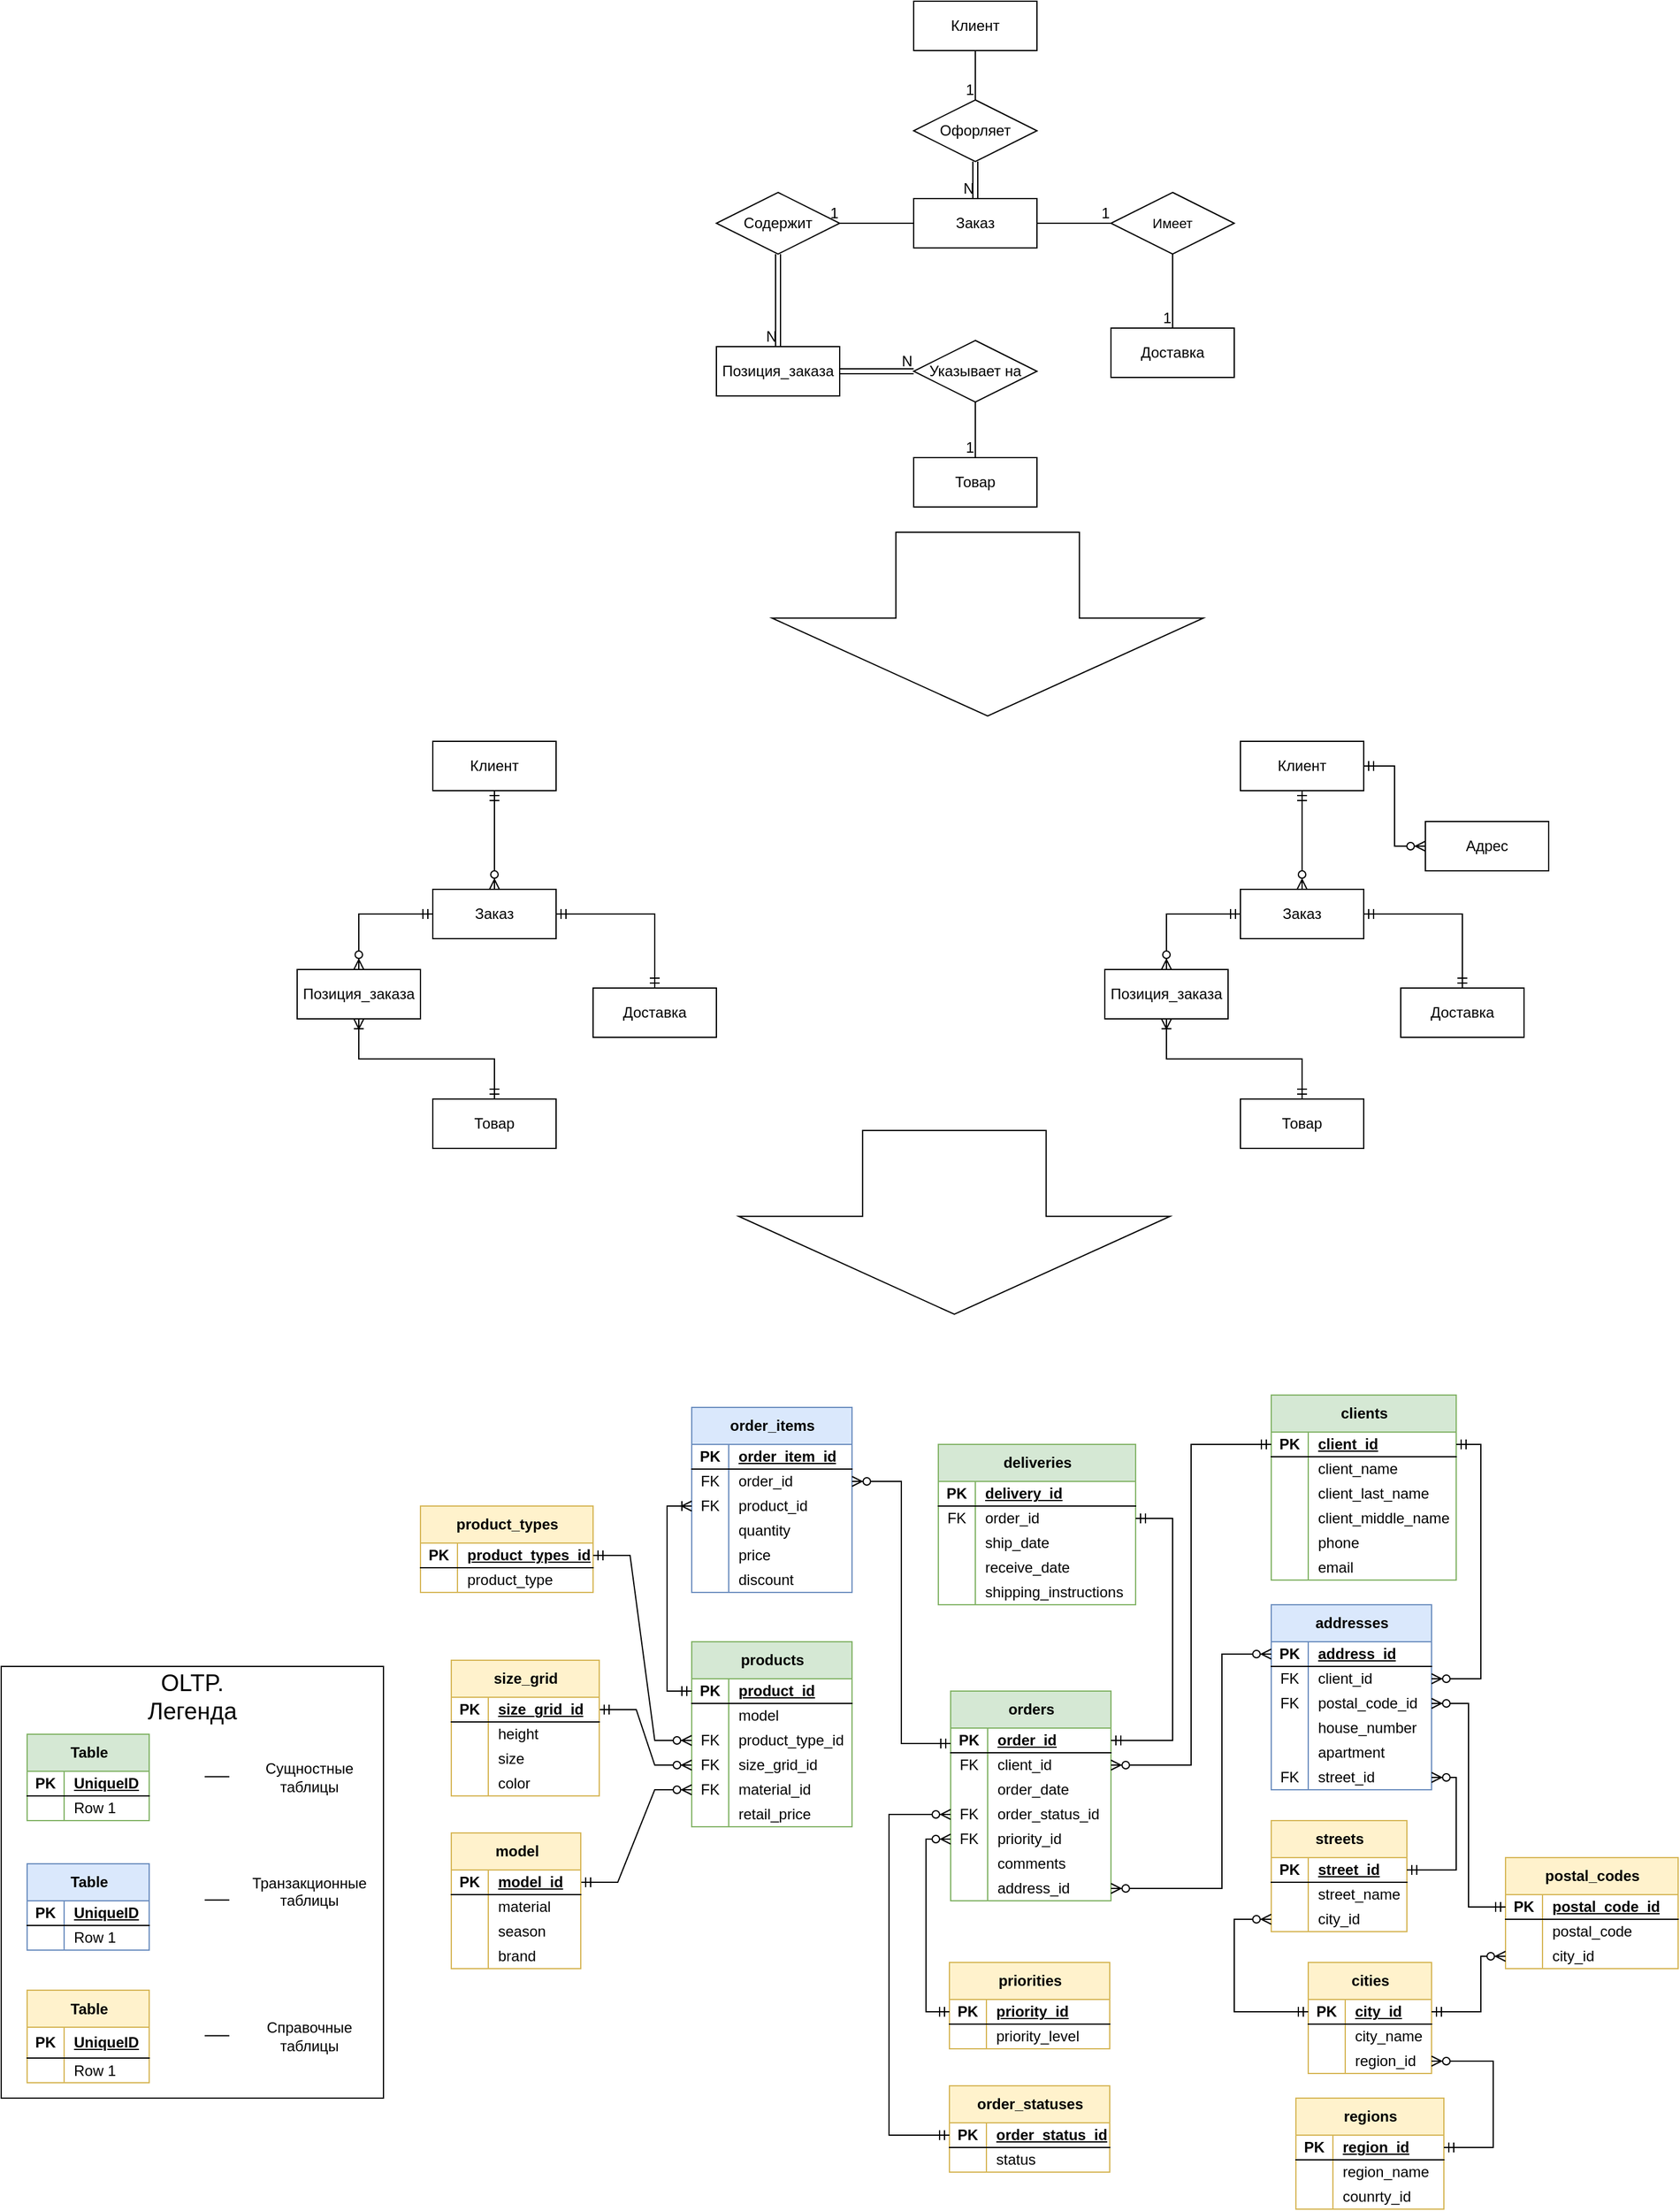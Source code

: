 <mxfile version="27.1.5">
  <diagram name="Страница — 1" id="V7wd7PQZpXndN8c2buhK">
    <mxGraphModel dx="2369" dy="1586" grid="1" gridSize="10" guides="1" tooltips="1" connect="1" arrows="1" fold="1" page="1" pageScale="1" pageWidth="827" pageHeight="1169" background="#ffffff" math="0" shadow="0">
      <root>
        <mxCell id="0" />
        <mxCell id="1" parent="0" />
        <mxCell id="JWoyaW1w0q21KYXfq-k9-45" value="" style="verticalLabelPosition=bottom;verticalAlign=top;html=1;shape=mxgraph.basic.rect;fillColor2=none;strokeWidth=1;size=20;indent=5;fillColor=none;" parent="1" vertex="1">
          <mxGeometry x="-1600" y="1020" width="310" height="350" as="geometry" />
        </mxCell>
        <mxCell id="RnmjIF7vSRZJVWmOdSMT-1" value="Клиент" style="whiteSpace=wrap;html=1;align=center;" parent="1" vertex="1">
          <mxGeometry x="-860" y="-330" width="100" height="40" as="geometry" />
        </mxCell>
        <mxCell id="RnmjIF7vSRZJVWmOdSMT-2" value="Заказ" style="whiteSpace=wrap;html=1;align=center;" parent="1" vertex="1">
          <mxGeometry x="-860" y="-170" width="100" height="40" as="geometry" />
        </mxCell>
        <mxCell id="RnmjIF7vSRZJVWmOdSMT-3" value="Позиция_заказа" style="whiteSpace=wrap;html=1;align=center;" parent="1" vertex="1">
          <mxGeometry x="-1020" y="-50" width="100" height="40" as="geometry" />
        </mxCell>
        <mxCell id="RnmjIF7vSRZJVWmOdSMT-4" value="Доставка" style="whiteSpace=wrap;html=1;align=center;" parent="1" vertex="1">
          <mxGeometry x="-700" y="-65" width="100" height="40" as="geometry" />
        </mxCell>
        <mxCell id="RnmjIF7vSRZJVWmOdSMT-5" value="Товар" style="whiteSpace=wrap;html=1;align=center;" parent="1" vertex="1">
          <mxGeometry x="-860" y="40" width="100" height="40" as="geometry" />
        </mxCell>
        <mxCell id="RnmjIF7vSRZJVWmOdSMT-6" value="Содержит" style="shape=rhombus;perimeter=rhombusPerimeter;whiteSpace=wrap;html=1;align=center;" parent="1" vertex="1">
          <mxGeometry x="-1020" y="-175" width="100" height="50" as="geometry" />
        </mxCell>
        <mxCell id="RnmjIF7vSRZJVWmOdSMT-7" value="Офорляет" style="shape=rhombus;perimeter=rhombusPerimeter;whiteSpace=wrap;html=1;align=center;" parent="1" vertex="1">
          <mxGeometry x="-860" y="-250" width="100" height="50" as="geometry" />
        </mxCell>
        <mxCell id="RnmjIF7vSRZJVWmOdSMT-8" value="Указывает на" style="shape=rhombus;perimeter=rhombusPerimeter;whiteSpace=wrap;html=1;align=center;" parent="1" vertex="1">
          <mxGeometry x="-860" y="-55" width="100" height="50" as="geometry" />
        </mxCell>
        <mxCell id="RnmjIF7vSRZJVWmOdSMT-9" value="Имеет" style="shape=rhombus;perimeter=rhombusPerimeter;whiteSpace=wrap;html=1;align=center;fontSize=11;" parent="1" vertex="1">
          <mxGeometry x="-700" y="-175" width="100" height="50" as="geometry" />
        </mxCell>
        <mxCell id="RnmjIF7vSRZJVWmOdSMT-15" value="" style="endArrow=none;html=1;rounded=0;exitX=0.5;exitY=1;exitDx=0;exitDy=0;entryX=0.5;entryY=0;entryDx=0;entryDy=0;" parent="1" source="RnmjIF7vSRZJVWmOdSMT-1" target="RnmjIF7vSRZJVWmOdSMT-7" edge="1">
          <mxGeometry relative="1" as="geometry">
            <mxPoint x="-770" y="-100" as="sourcePoint" />
            <mxPoint x="-610" y="-100" as="targetPoint" />
          </mxGeometry>
        </mxCell>
        <mxCell id="RnmjIF7vSRZJVWmOdSMT-16" value="1" style="resizable=0;html=1;whiteSpace=wrap;align=right;verticalAlign=bottom;" parent="RnmjIF7vSRZJVWmOdSMT-15" connectable="0" vertex="1">
          <mxGeometry x="1" relative="1" as="geometry" />
        </mxCell>
        <mxCell id="RnmjIF7vSRZJVWmOdSMT-17" value="" style="shape=link;html=1;rounded=0;exitX=0.5;exitY=1;exitDx=0;exitDy=0;entryX=0.5;entryY=0;entryDx=0;entryDy=0;" parent="1" source="RnmjIF7vSRZJVWmOdSMT-7" target="RnmjIF7vSRZJVWmOdSMT-2" edge="1">
          <mxGeometry relative="1" as="geometry">
            <mxPoint x="-770" y="-100" as="sourcePoint" />
            <mxPoint x="-610" y="-100" as="targetPoint" />
          </mxGeometry>
        </mxCell>
        <mxCell id="RnmjIF7vSRZJVWmOdSMT-18" value="N" style="resizable=0;html=1;whiteSpace=wrap;align=right;verticalAlign=bottom;" parent="RnmjIF7vSRZJVWmOdSMT-17" connectable="0" vertex="1">
          <mxGeometry x="1" relative="1" as="geometry" />
        </mxCell>
        <mxCell id="RnmjIF7vSRZJVWmOdSMT-19" value="" style="shape=link;html=1;rounded=0;exitX=1;exitY=0.5;exitDx=0;exitDy=0;entryX=0;entryY=0.5;entryDx=0;entryDy=0;" parent="1" source="RnmjIF7vSRZJVWmOdSMT-3" target="RnmjIF7vSRZJVWmOdSMT-8" edge="1">
          <mxGeometry relative="1" as="geometry">
            <mxPoint x="-910" y="65" as="sourcePoint" />
            <mxPoint x="-930" y="155" as="targetPoint" />
          </mxGeometry>
        </mxCell>
        <mxCell id="RnmjIF7vSRZJVWmOdSMT-20" value="N" style="resizable=0;html=1;whiteSpace=wrap;align=right;verticalAlign=bottom;" parent="RnmjIF7vSRZJVWmOdSMT-19" connectable="0" vertex="1">
          <mxGeometry x="1" relative="1" as="geometry" />
        </mxCell>
        <mxCell id="RnmjIF7vSRZJVWmOdSMT-21" value="" style="endArrow=none;html=1;rounded=0;exitX=0.5;exitY=1;exitDx=0;exitDy=0;entryX=0.5;entryY=0;entryDx=0;entryDy=0;" parent="1" source="RnmjIF7vSRZJVWmOdSMT-8" target="RnmjIF7vSRZJVWmOdSMT-5" edge="1">
          <mxGeometry relative="1" as="geometry">
            <mxPoint x="-955" y="200" as="sourcePoint" />
            <mxPoint x="-965" y="280" as="targetPoint" />
          </mxGeometry>
        </mxCell>
        <mxCell id="RnmjIF7vSRZJVWmOdSMT-22" value="1" style="resizable=0;html=1;whiteSpace=wrap;align=right;verticalAlign=bottom;" parent="RnmjIF7vSRZJVWmOdSMT-21" connectable="0" vertex="1">
          <mxGeometry x="1" relative="1" as="geometry" />
        </mxCell>
        <mxCell id="RnmjIF7vSRZJVWmOdSMT-23" value="" style="shape=link;html=1;rounded=0;exitX=0.5;exitY=1;exitDx=0;exitDy=0;entryX=0.5;entryY=0;entryDx=0;entryDy=0;" parent="1" source="RnmjIF7vSRZJVWmOdSMT-6" target="RnmjIF7vSRZJVWmOdSMT-3" edge="1">
          <mxGeometry relative="1" as="geometry">
            <mxPoint x="-840" y="60" as="sourcePoint" />
            <mxPoint x="-840" y="120" as="targetPoint" />
          </mxGeometry>
        </mxCell>
        <mxCell id="RnmjIF7vSRZJVWmOdSMT-24" value="N" style="resizable=0;html=1;whiteSpace=wrap;align=right;verticalAlign=bottom;" parent="RnmjIF7vSRZJVWmOdSMT-23" connectable="0" vertex="1">
          <mxGeometry x="1" relative="1" as="geometry" />
        </mxCell>
        <mxCell id="RnmjIF7vSRZJVWmOdSMT-25" value="" style="endArrow=none;html=1;rounded=0;exitX=0;exitY=0.5;exitDx=0;exitDy=0;entryX=1;entryY=0.5;entryDx=0;entryDy=0;" parent="1" source="RnmjIF7vSRZJVWmOdSMT-2" target="RnmjIF7vSRZJVWmOdSMT-6" edge="1">
          <mxGeometry relative="1" as="geometry">
            <mxPoint x="-890" y="-140" as="sourcePoint" />
            <mxPoint x="-890" y="-90" as="targetPoint" />
          </mxGeometry>
        </mxCell>
        <mxCell id="RnmjIF7vSRZJVWmOdSMT-26" value="1" style="resizable=0;html=1;whiteSpace=wrap;align=right;verticalAlign=bottom;" parent="RnmjIF7vSRZJVWmOdSMT-25" connectable="0" vertex="1">
          <mxGeometry x="1" relative="1" as="geometry" />
        </mxCell>
        <mxCell id="RnmjIF7vSRZJVWmOdSMT-27" value="" style="endArrow=none;html=1;rounded=0;entryX=0;entryY=0.5;entryDx=0;entryDy=0;exitX=1;exitY=0.5;exitDx=0;exitDy=0;" parent="1" source="RnmjIF7vSRZJVWmOdSMT-2" target="RnmjIF7vSRZJVWmOdSMT-9" edge="1">
          <mxGeometry relative="1" as="geometry">
            <mxPoint x="-710" y="-240" as="sourcePoint" />
            <mxPoint x="-750" y="-100" as="targetPoint" />
          </mxGeometry>
        </mxCell>
        <mxCell id="RnmjIF7vSRZJVWmOdSMT-28" value="1" style="resizable=0;html=1;whiteSpace=wrap;align=right;verticalAlign=bottom;" parent="RnmjIF7vSRZJVWmOdSMT-27" connectable="0" vertex="1">
          <mxGeometry x="1" relative="1" as="geometry" />
        </mxCell>
        <mxCell id="RnmjIF7vSRZJVWmOdSMT-29" value="" style="endArrow=none;html=1;rounded=0;exitX=0.5;exitY=1;exitDx=0;exitDy=0;entryX=0.5;entryY=0;entryDx=0;entryDy=0;" parent="1" source="RnmjIF7vSRZJVWmOdSMT-9" target="RnmjIF7vSRZJVWmOdSMT-4" edge="1">
          <mxGeometry relative="1" as="geometry">
            <mxPoint x="-650" y="-90" as="sourcePoint" />
            <mxPoint x="-710" y="-90" as="targetPoint" />
          </mxGeometry>
        </mxCell>
        <mxCell id="RnmjIF7vSRZJVWmOdSMT-30" value="1" style="resizable=0;html=1;whiteSpace=wrap;align=right;verticalAlign=bottom;" parent="RnmjIF7vSRZJVWmOdSMT-29" connectable="0" vertex="1">
          <mxGeometry x="1" relative="1" as="geometry" />
        </mxCell>
        <mxCell id="JWoyaW1w0q21KYXfq-k9-1" value="Клиент" style="whiteSpace=wrap;html=1;align=center;" parent="1" vertex="1">
          <mxGeometry x="-595" y="270" width="100" height="40" as="geometry" />
        </mxCell>
        <mxCell id="JWoyaW1w0q21KYXfq-k9-2" value="Заказ" style="whiteSpace=wrap;html=1;align=center;" parent="1" vertex="1">
          <mxGeometry x="-595" y="390" width="100" height="40" as="geometry" />
        </mxCell>
        <mxCell id="JWoyaW1w0q21KYXfq-k9-3" value="Позиция_заказа" style="whiteSpace=wrap;html=1;align=center;" parent="1" vertex="1">
          <mxGeometry x="-705" y="455" width="100" height="40" as="geometry" />
        </mxCell>
        <mxCell id="JWoyaW1w0q21KYXfq-k9-4" value="Доставка" style="whiteSpace=wrap;html=1;align=center;" parent="1" vertex="1">
          <mxGeometry x="-465" y="470" width="100" height="40" as="geometry" />
        </mxCell>
        <mxCell id="JWoyaW1w0q21KYXfq-k9-5" value="Товар" style="whiteSpace=wrap;html=1;align=center;" parent="1" vertex="1">
          <mxGeometry x="-595" y="560" width="100" height="40" as="geometry" />
        </mxCell>
        <mxCell id="JWoyaW1w0q21KYXfq-k9-27" value="" style="fontSize=12;html=1;endArrow=ERzeroToMany;startArrow=ERmandOne;rounded=0;exitX=0.5;exitY=1;exitDx=0;exitDy=0;entryX=0.5;entryY=0;entryDx=0;entryDy=0;" parent="1" source="JWoyaW1w0q21KYXfq-k9-1" target="JWoyaW1w0q21KYXfq-k9-2" edge="1">
          <mxGeometry width="100" height="100" relative="1" as="geometry">
            <mxPoint x="-605" y="510" as="sourcePoint" />
            <mxPoint x="-505" y="410" as="targetPoint" />
          </mxGeometry>
        </mxCell>
        <mxCell id="JWoyaW1w0q21KYXfq-k9-28" value="" style="fontSize=12;html=1;endArrow=ERzeroToMany;startArrow=ERmandOne;rounded=0;entryX=0.5;entryY=0;entryDx=0;entryDy=0;exitX=0;exitY=0.5;exitDx=0;exitDy=0;edgeStyle=orthogonalEdgeStyle;" parent="1" source="JWoyaW1w0q21KYXfq-k9-2" target="JWoyaW1w0q21KYXfq-k9-3" edge="1">
          <mxGeometry width="100" height="100" relative="1" as="geometry">
            <mxPoint x="-595" y="460" as="sourcePoint" />
            <mxPoint x="-685" y="570" as="targetPoint" />
          </mxGeometry>
        </mxCell>
        <mxCell id="JWoyaW1w0q21KYXfq-k9-30" value="" style="edgeStyle=orthogonalEdgeStyle;fontSize=12;html=1;endArrow=ERoneToMany;startArrow=ERmandOne;rounded=0;exitX=0.5;exitY=0;exitDx=0;exitDy=0;entryX=0.5;entryY=1;entryDx=0;entryDy=0;" parent="1" source="JWoyaW1w0q21KYXfq-k9-5" target="JWoyaW1w0q21KYXfq-k9-3" edge="1">
          <mxGeometry width="100" height="100" relative="1" as="geometry">
            <mxPoint x="-695" y="590" as="sourcePoint" />
            <mxPoint x="-505" y="370" as="targetPoint" />
          </mxGeometry>
        </mxCell>
        <mxCell id="JWoyaW1w0q21KYXfq-k9-31" value="" style="edgeStyle=orthogonalEdgeStyle;fontSize=12;html=1;endArrow=ERmandOne;startArrow=ERmandOne;rounded=0;entryX=1;entryY=0.5;entryDx=0;entryDy=0;exitX=0.5;exitY=0;exitDx=0;exitDy=0;" parent="1" source="JWoyaW1w0q21KYXfq-k9-4" target="JWoyaW1w0q21KYXfq-k9-2" edge="1">
          <mxGeometry width="100" height="100" relative="1" as="geometry">
            <mxPoint x="-635" y="500" as="sourcePoint" />
            <mxPoint x="-535" y="400" as="targetPoint" />
          </mxGeometry>
        </mxCell>
        <mxCell id="JWoyaW1w0q21KYXfq-k9-32" value="Table" style="shape=table;startSize=30;container=1;collapsible=1;childLayout=tableLayout;fixedRows=1;rowLines=0;fontStyle=1;align=center;resizeLast=1;html=1;fillColor=#d5e8d4;strokeColor=#82b366;" parent="1" vertex="1">
          <mxGeometry x="-1579" y="1075" width="99" height="70" as="geometry" />
        </mxCell>
        <mxCell id="JWoyaW1w0q21KYXfq-k9-33" value="" style="shape=tableRow;horizontal=0;startSize=0;swimlaneHead=0;swimlaneBody=0;fillColor=none;collapsible=0;dropTarget=0;points=[[0,0.5],[1,0.5]];portConstraint=eastwest;top=0;left=0;right=0;bottom=1;" parent="JWoyaW1w0q21KYXfq-k9-32" vertex="1">
          <mxGeometry y="30" width="99" height="20" as="geometry" />
        </mxCell>
        <mxCell id="JWoyaW1w0q21KYXfq-k9-34" value="PK" style="shape=partialRectangle;connectable=0;fillColor=none;top=0;left=0;bottom=0;right=0;fontStyle=1;overflow=hidden;whiteSpace=wrap;html=1;" parent="JWoyaW1w0q21KYXfq-k9-33" vertex="1">
          <mxGeometry width="30" height="20" as="geometry">
            <mxRectangle width="30" height="20" as="alternateBounds" />
          </mxGeometry>
        </mxCell>
        <mxCell id="JWoyaW1w0q21KYXfq-k9-35" value="UniqueID" style="shape=partialRectangle;connectable=0;fillColor=none;top=0;left=0;bottom=0;right=0;align=left;spacingLeft=6;fontStyle=5;overflow=hidden;whiteSpace=wrap;html=1;" parent="JWoyaW1w0q21KYXfq-k9-33" vertex="1">
          <mxGeometry x="30" width="69" height="20" as="geometry">
            <mxRectangle width="69" height="20" as="alternateBounds" />
          </mxGeometry>
        </mxCell>
        <mxCell id="JWoyaW1w0q21KYXfq-k9-36" value="" style="shape=tableRow;horizontal=0;startSize=0;swimlaneHead=0;swimlaneBody=0;fillColor=none;collapsible=0;dropTarget=0;points=[[0,0.5],[1,0.5]];portConstraint=eastwest;top=0;left=0;right=0;bottom=0;" parent="JWoyaW1w0q21KYXfq-k9-32" vertex="1">
          <mxGeometry y="50" width="99" height="20" as="geometry" />
        </mxCell>
        <mxCell id="JWoyaW1w0q21KYXfq-k9-37" value="" style="shape=partialRectangle;connectable=0;fillColor=none;top=0;left=0;bottom=0;right=0;editable=1;overflow=hidden;whiteSpace=wrap;html=1;" parent="JWoyaW1w0q21KYXfq-k9-36" vertex="1">
          <mxGeometry width="30" height="20" as="geometry">
            <mxRectangle width="30" height="20" as="alternateBounds" />
          </mxGeometry>
        </mxCell>
        <mxCell id="JWoyaW1w0q21KYXfq-k9-38" value="Row 1" style="shape=partialRectangle;connectable=0;fillColor=none;top=0;left=0;bottom=0;right=0;align=left;spacingLeft=6;overflow=hidden;whiteSpace=wrap;html=1;" parent="JWoyaW1w0q21KYXfq-k9-36" vertex="1">
          <mxGeometry x="30" width="69" height="20" as="geometry">
            <mxRectangle width="69" height="20" as="alternateBounds" />
          </mxGeometry>
        </mxCell>
        <mxCell id="JWoyaW1w0q21KYXfq-k9-46" value="&lt;font style=&quot;font-size: 19px;&quot;&gt;OLTP. Легенда&lt;/font&gt;" style="text;html=1;align=center;verticalAlign=middle;whiteSpace=wrap;rounded=0;" parent="1" vertex="1">
          <mxGeometry x="-1475" y="1030" width="60" height="30" as="geometry" />
        </mxCell>
        <mxCell id="JWoyaW1w0q21KYXfq-k9-47" value="Table" style="shape=table;startSize=30;container=1;collapsible=1;childLayout=tableLayout;fixedRows=1;rowLines=0;fontStyle=1;align=center;resizeLast=1;html=1;fillColor=#fff2cc;strokeColor=#d6b656;" parent="1" vertex="1">
          <mxGeometry x="-1579" y="1282.5" width="99" height="75" as="geometry" />
        </mxCell>
        <mxCell id="JWoyaW1w0q21KYXfq-k9-48" value="" style="shape=tableRow;horizontal=0;startSize=0;swimlaneHead=0;swimlaneBody=0;fillColor=none;collapsible=0;dropTarget=0;points=[[0,0.5],[1,0.5]];portConstraint=eastwest;top=0;left=0;right=0;bottom=1;" parent="JWoyaW1w0q21KYXfq-k9-47" vertex="1">
          <mxGeometry y="30" width="99" height="25" as="geometry" />
        </mxCell>
        <mxCell id="JWoyaW1w0q21KYXfq-k9-49" value="PK" style="shape=partialRectangle;connectable=0;fillColor=none;top=0;left=0;bottom=0;right=0;fontStyle=1;overflow=hidden;whiteSpace=wrap;html=1;" parent="JWoyaW1w0q21KYXfq-k9-48" vertex="1">
          <mxGeometry width="30" height="25" as="geometry">
            <mxRectangle width="30" height="25" as="alternateBounds" />
          </mxGeometry>
        </mxCell>
        <mxCell id="JWoyaW1w0q21KYXfq-k9-50" value="UniqueID" style="shape=partialRectangle;connectable=0;fillColor=none;top=0;left=0;bottom=0;right=0;align=left;spacingLeft=6;fontStyle=5;overflow=hidden;whiteSpace=wrap;html=1;" parent="JWoyaW1w0q21KYXfq-k9-48" vertex="1">
          <mxGeometry x="30" width="69" height="25" as="geometry">
            <mxRectangle width="69" height="25" as="alternateBounds" />
          </mxGeometry>
        </mxCell>
        <mxCell id="JWoyaW1w0q21KYXfq-k9-51" value="" style="shape=tableRow;horizontal=0;startSize=0;swimlaneHead=0;swimlaneBody=0;fillColor=none;collapsible=0;dropTarget=0;points=[[0,0.5],[1,0.5]];portConstraint=eastwest;top=0;left=0;right=0;bottom=0;" parent="JWoyaW1w0q21KYXfq-k9-47" vertex="1">
          <mxGeometry y="55" width="99" height="20" as="geometry" />
        </mxCell>
        <mxCell id="JWoyaW1w0q21KYXfq-k9-52" value="" style="shape=partialRectangle;connectable=0;fillColor=none;top=0;left=0;bottom=0;right=0;editable=1;overflow=hidden;whiteSpace=wrap;html=1;" parent="JWoyaW1w0q21KYXfq-k9-51" vertex="1">
          <mxGeometry width="30" height="20" as="geometry">
            <mxRectangle width="30" height="20" as="alternateBounds" />
          </mxGeometry>
        </mxCell>
        <mxCell id="JWoyaW1w0q21KYXfq-k9-53" value="Row 1" style="shape=partialRectangle;connectable=0;fillColor=none;top=0;left=0;bottom=0;right=0;align=left;spacingLeft=6;overflow=hidden;whiteSpace=wrap;html=1;" parent="JWoyaW1w0q21KYXfq-k9-51" vertex="1">
          <mxGeometry x="30" width="69" height="20" as="geometry">
            <mxRectangle width="69" height="20" as="alternateBounds" />
          </mxGeometry>
        </mxCell>
        <mxCell id="JWoyaW1w0q21KYXfq-k9-54" value="Table" style="shape=table;startSize=30;container=1;collapsible=1;childLayout=tableLayout;fixedRows=1;rowLines=0;fontStyle=1;align=center;resizeLast=1;html=1;fillColor=#dae8fc;strokeColor=#6c8ebf;" parent="1" vertex="1">
          <mxGeometry x="-1579" y="1180" width="99" height="70" as="geometry" />
        </mxCell>
        <mxCell id="JWoyaW1w0q21KYXfq-k9-55" value="" style="shape=tableRow;horizontal=0;startSize=0;swimlaneHead=0;swimlaneBody=0;fillColor=none;collapsible=0;dropTarget=0;points=[[0,0.5],[1,0.5]];portConstraint=eastwest;top=0;left=0;right=0;bottom=1;" parent="JWoyaW1w0q21KYXfq-k9-54" vertex="1">
          <mxGeometry y="30" width="99" height="20" as="geometry" />
        </mxCell>
        <mxCell id="JWoyaW1w0q21KYXfq-k9-56" value="PK" style="shape=partialRectangle;connectable=0;fillColor=none;top=0;left=0;bottom=0;right=0;fontStyle=1;overflow=hidden;whiteSpace=wrap;html=1;" parent="JWoyaW1w0q21KYXfq-k9-55" vertex="1">
          <mxGeometry width="30" height="20" as="geometry">
            <mxRectangle width="30" height="20" as="alternateBounds" />
          </mxGeometry>
        </mxCell>
        <mxCell id="JWoyaW1w0q21KYXfq-k9-57" value="UniqueID" style="shape=partialRectangle;connectable=0;fillColor=none;top=0;left=0;bottom=0;right=0;align=left;spacingLeft=6;fontStyle=5;overflow=hidden;whiteSpace=wrap;html=1;" parent="JWoyaW1w0q21KYXfq-k9-55" vertex="1">
          <mxGeometry x="30" width="69" height="20" as="geometry">
            <mxRectangle width="69" height="20" as="alternateBounds" />
          </mxGeometry>
        </mxCell>
        <mxCell id="JWoyaW1w0q21KYXfq-k9-58" value="" style="shape=tableRow;horizontal=0;startSize=0;swimlaneHead=0;swimlaneBody=0;fillColor=none;collapsible=0;dropTarget=0;points=[[0,0.5],[1,0.5]];portConstraint=eastwest;top=0;left=0;right=0;bottom=0;" parent="JWoyaW1w0q21KYXfq-k9-54" vertex="1">
          <mxGeometry y="50" width="99" height="20" as="geometry" />
        </mxCell>
        <mxCell id="JWoyaW1w0q21KYXfq-k9-59" value="" style="shape=partialRectangle;connectable=0;fillColor=none;top=0;left=0;bottom=0;right=0;editable=1;overflow=hidden;whiteSpace=wrap;html=1;" parent="JWoyaW1w0q21KYXfq-k9-58" vertex="1">
          <mxGeometry width="30" height="20" as="geometry">
            <mxRectangle width="30" height="20" as="alternateBounds" />
          </mxGeometry>
        </mxCell>
        <mxCell id="JWoyaW1w0q21KYXfq-k9-60" value="Row 1" style="shape=partialRectangle;connectable=0;fillColor=none;top=0;left=0;bottom=0;right=0;align=left;spacingLeft=6;overflow=hidden;whiteSpace=wrap;html=1;" parent="JWoyaW1w0q21KYXfq-k9-58" vertex="1">
          <mxGeometry x="30" width="69" height="20" as="geometry">
            <mxRectangle width="69" height="20" as="alternateBounds" />
          </mxGeometry>
        </mxCell>
        <mxCell id="JWoyaW1w0q21KYXfq-k9-61" value="Сущностные таблицы" style="text;html=1;align=center;verticalAlign=middle;whiteSpace=wrap;rounded=0;" parent="1" vertex="1">
          <mxGeometry x="-1380" y="1095" width="60" height="30" as="geometry" />
        </mxCell>
        <mxCell id="JWoyaW1w0q21KYXfq-k9-62" value="&#xa;Транзакционные таблицы&#xa;&#xa;" style="text;html=1;align=center;verticalAlign=middle;whiteSpace=wrap;rounded=0;" parent="1" vertex="1">
          <mxGeometry x="-1380" y="1195" width="60" height="30" as="geometry" />
        </mxCell>
        <mxCell id="JWoyaW1w0q21KYXfq-k9-63" value="Справочные таблицы" style="text;html=1;align=center;verticalAlign=middle;whiteSpace=wrap;rounded=0;" parent="1" vertex="1">
          <mxGeometry x="-1380" y="1305" width="60" height="30" as="geometry" />
        </mxCell>
        <mxCell id="JWoyaW1w0q21KYXfq-k9-65" value="" style="endArrow=none;html=1;rounded=0;" parent="1" edge="1">
          <mxGeometry width="50" height="50" relative="1" as="geometry">
            <mxPoint x="-1435" y="1319.41" as="sourcePoint" />
            <mxPoint x="-1415" y="1319.41" as="targetPoint" />
          </mxGeometry>
        </mxCell>
        <mxCell id="JWoyaW1w0q21KYXfq-k9-68" value="" style="endArrow=none;html=1;rounded=0;" parent="1" edge="1">
          <mxGeometry width="50" height="50" relative="1" as="geometry">
            <mxPoint x="-1435" y="1209.41" as="sourcePoint" />
            <mxPoint x="-1415" y="1209.41" as="targetPoint" />
          </mxGeometry>
        </mxCell>
        <mxCell id="JWoyaW1w0q21KYXfq-k9-69" value="" style="endArrow=none;html=1;rounded=0;" parent="1" edge="1">
          <mxGeometry width="50" height="50" relative="1" as="geometry">
            <mxPoint x="-1435" y="1109.41" as="sourcePoint" />
            <mxPoint x="-1415" y="1109.41" as="targetPoint" />
          </mxGeometry>
        </mxCell>
        <mxCell id="JWoyaW1w0q21KYXfq-k9-573" value="clients" style="shape=table;startSize=30;container=1;collapsible=1;childLayout=tableLayout;fixedRows=1;rowLines=0;fontStyle=1;align=center;resizeLast=1;html=1;fillColor=#d5e8d4;strokeColor=#82b366;" parent="1" vertex="1">
          <mxGeometry x="-570" y="800" width="150" height="150" as="geometry" />
        </mxCell>
        <mxCell id="JWoyaW1w0q21KYXfq-k9-574" value="" style="shape=tableRow;horizontal=0;startSize=0;swimlaneHead=0;swimlaneBody=0;fillColor=none;collapsible=0;dropTarget=0;points=[[0,0.5],[1,0.5]];portConstraint=eastwest;top=0;left=0;right=0;bottom=1;" parent="JWoyaW1w0q21KYXfq-k9-573" vertex="1">
          <mxGeometry y="30" width="150" height="20" as="geometry" />
        </mxCell>
        <mxCell id="JWoyaW1w0q21KYXfq-k9-575" value="PK" style="shape=partialRectangle;connectable=0;fillColor=none;top=0;left=0;bottom=0;right=0;fontStyle=1;overflow=hidden;whiteSpace=wrap;html=1;" parent="JWoyaW1w0q21KYXfq-k9-574" vertex="1">
          <mxGeometry width="30" height="20" as="geometry">
            <mxRectangle width="30" height="20" as="alternateBounds" />
          </mxGeometry>
        </mxCell>
        <mxCell id="JWoyaW1w0q21KYXfq-k9-576" value="client_id" style="shape=partialRectangle;connectable=0;fillColor=none;top=0;left=0;bottom=0;right=0;align=left;spacingLeft=6;fontStyle=5;overflow=hidden;whiteSpace=wrap;html=1;" parent="JWoyaW1w0q21KYXfq-k9-574" vertex="1">
          <mxGeometry x="30" width="120" height="20" as="geometry">
            <mxRectangle width="120" height="20" as="alternateBounds" />
          </mxGeometry>
        </mxCell>
        <mxCell id="JWoyaW1w0q21KYXfq-k9-577" value="" style="shape=tableRow;horizontal=0;startSize=0;swimlaneHead=0;swimlaneBody=0;fillColor=none;collapsible=0;dropTarget=0;points=[[0,0.5],[1,0.5]];portConstraint=eastwest;top=0;left=0;right=0;bottom=0;" parent="JWoyaW1w0q21KYXfq-k9-573" vertex="1">
          <mxGeometry y="50" width="150" height="20" as="geometry" />
        </mxCell>
        <mxCell id="JWoyaW1w0q21KYXfq-k9-578" value="" style="shape=partialRectangle;connectable=0;fillColor=none;top=0;left=0;bottom=0;right=0;editable=1;overflow=hidden;whiteSpace=wrap;html=1;" parent="JWoyaW1w0q21KYXfq-k9-577" vertex="1">
          <mxGeometry width="30" height="20" as="geometry">
            <mxRectangle width="30" height="20" as="alternateBounds" />
          </mxGeometry>
        </mxCell>
        <mxCell id="JWoyaW1w0q21KYXfq-k9-579" value="client_name" style="shape=partialRectangle;connectable=0;fillColor=none;top=0;left=0;bottom=0;right=0;align=left;spacingLeft=6;overflow=hidden;whiteSpace=wrap;html=1;" parent="JWoyaW1w0q21KYXfq-k9-577" vertex="1">
          <mxGeometry x="30" width="120" height="20" as="geometry">
            <mxRectangle width="120" height="20" as="alternateBounds" />
          </mxGeometry>
        </mxCell>
        <mxCell id="PEJURIObrBE1PsqeKKiQ-15" style="shape=tableRow;horizontal=0;startSize=0;swimlaneHead=0;swimlaneBody=0;fillColor=none;collapsible=0;dropTarget=0;points=[[0,0.5],[1,0.5]];portConstraint=eastwest;top=0;left=0;right=0;bottom=0;" parent="JWoyaW1w0q21KYXfq-k9-573" vertex="1">
          <mxGeometry y="70" width="150" height="20" as="geometry" />
        </mxCell>
        <mxCell id="PEJURIObrBE1PsqeKKiQ-16" style="shape=partialRectangle;connectable=0;fillColor=none;top=0;left=0;bottom=0;right=0;editable=1;overflow=hidden;whiteSpace=wrap;html=1;" parent="PEJURIObrBE1PsqeKKiQ-15" vertex="1">
          <mxGeometry width="30" height="20" as="geometry">
            <mxRectangle width="30" height="20" as="alternateBounds" />
          </mxGeometry>
        </mxCell>
        <mxCell id="PEJURIObrBE1PsqeKKiQ-17" value="client_last_name" style="shape=partialRectangle;connectable=0;fillColor=none;top=0;left=0;bottom=0;right=0;align=left;spacingLeft=6;overflow=hidden;whiteSpace=wrap;html=1;" parent="PEJURIObrBE1PsqeKKiQ-15" vertex="1">
          <mxGeometry x="30" width="120" height="20" as="geometry">
            <mxRectangle width="120" height="20" as="alternateBounds" />
          </mxGeometry>
        </mxCell>
        <mxCell id="PEJURIObrBE1PsqeKKiQ-12" style="shape=tableRow;horizontal=0;startSize=0;swimlaneHead=0;swimlaneBody=0;fillColor=none;collapsible=0;dropTarget=0;points=[[0,0.5],[1,0.5]];portConstraint=eastwest;top=0;left=0;right=0;bottom=0;" parent="JWoyaW1w0q21KYXfq-k9-573" vertex="1">
          <mxGeometry y="90" width="150" height="20" as="geometry" />
        </mxCell>
        <mxCell id="PEJURIObrBE1PsqeKKiQ-13" style="shape=partialRectangle;connectable=0;fillColor=none;top=0;left=0;bottom=0;right=0;editable=1;overflow=hidden;whiteSpace=wrap;html=1;" parent="PEJURIObrBE1PsqeKKiQ-12" vertex="1">
          <mxGeometry width="30" height="20" as="geometry">
            <mxRectangle width="30" height="20" as="alternateBounds" />
          </mxGeometry>
        </mxCell>
        <mxCell id="PEJURIObrBE1PsqeKKiQ-14" value="client_middle_name" style="shape=partialRectangle;connectable=0;fillColor=none;top=0;left=0;bottom=0;right=0;align=left;spacingLeft=6;overflow=hidden;whiteSpace=wrap;html=1;" parent="PEJURIObrBE1PsqeKKiQ-12" vertex="1">
          <mxGeometry x="30" width="120" height="20" as="geometry">
            <mxRectangle width="120" height="20" as="alternateBounds" />
          </mxGeometry>
        </mxCell>
        <mxCell id="JWoyaW1w0q21KYXfq-k9-580" style="shape=tableRow;horizontal=0;startSize=0;swimlaneHead=0;swimlaneBody=0;fillColor=none;collapsible=0;dropTarget=0;points=[[0,0.5],[1,0.5]];portConstraint=eastwest;top=0;left=0;right=0;bottom=0;" parent="JWoyaW1w0q21KYXfq-k9-573" vertex="1">
          <mxGeometry y="110" width="150" height="20" as="geometry" />
        </mxCell>
        <mxCell id="JWoyaW1w0q21KYXfq-k9-581" style="shape=partialRectangle;connectable=0;fillColor=none;top=0;left=0;bottom=0;right=0;editable=1;overflow=hidden;whiteSpace=wrap;html=1;" parent="JWoyaW1w0q21KYXfq-k9-580" vertex="1">
          <mxGeometry width="30" height="20" as="geometry">
            <mxRectangle width="30" height="20" as="alternateBounds" />
          </mxGeometry>
        </mxCell>
        <mxCell id="JWoyaW1w0q21KYXfq-k9-582" value="phone" style="shape=partialRectangle;connectable=0;fillColor=none;top=0;left=0;bottom=0;right=0;align=left;spacingLeft=6;overflow=hidden;whiteSpace=wrap;html=1;" parent="JWoyaW1w0q21KYXfq-k9-580" vertex="1">
          <mxGeometry x="30" width="120" height="20" as="geometry">
            <mxRectangle width="120" height="20" as="alternateBounds" />
          </mxGeometry>
        </mxCell>
        <mxCell id="JWoyaW1w0q21KYXfq-k9-583" style="shape=tableRow;horizontal=0;startSize=0;swimlaneHead=0;swimlaneBody=0;fillColor=none;collapsible=0;dropTarget=0;points=[[0,0.5],[1,0.5]];portConstraint=eastwest;top=0;left=0;right=0;bottom=0;" parent="JWoyaW1w0q21KYXfq-k9-573" vertex="1">
          <mxGeometry y="130" width="150" height="20" as="geometry" />
        </mxCell>
        <mxCell id="JWoyaW1w0q21KYXfq-k9-584" style="shape=partialRectangle;connectable=0;fillColor=none;top=0;left=0;bottom=0;right=0;editable=1;overflow=hidden;whiteSpace=wrap;html=1;" parent="JWoyaW1w0q21KYXfq-k9-583" vertex="1">
          <mxGeometry width="30" height="20" as="geometry">
            <mxRectangle width="30" height="20" as="alternateBounds" />
          </mxGeometry>
        </mxCell>
        <mxCell id="JWoyaW1w0q21KYXfq-k9-585" value="email" style="shape=partialRectangle;connectable=0;fillColor=none;top=0;left=0;bottom=0;right=0;align=left;spacingLeft=6;overflow=hidden;whiteSpace=wrap;html=1;" parent="JWoyaW1w0q21KYXfq-k9-583" vertex="1">
          <mxGeometry x="30" width="120" height="20" as="geometry">
            <mxRectangle width="120" height="20" as="alternateBounds" />
          </mxGeometry>
        </mxCell>
        <mxCell id="JWoyaW1w0q21KYXfq-k9-586" value="addresses" style="shape=table;startSize=30;container=1;collapsible=1;childLayout=tableLayout;fixedRows=1;rowLines=0;fontStyle=1;align=center;resizeLast=1;html=1;fillColor=#dae8fc;strokeColor=#6c8ebf;" parent="1" vertex="1">
          <mxGeometry x="-570" y="970" width="130" height="150" as="geometry" />
        </mxCell>
        <mxCell id="JWoyaW1w0q21KYXfq-k9-587" value="" style="shape=tableRow;horizontal=0;startSize=0;swimlaneHead=0;swimlaneBody=0;fillColor=none;collapsible=0;dropTarget=0;points=[[0,0.5],[1,0.5]];portConstraint=eastwest;top=0;left=0;right=0;bottom=1;" parent="JWoyaW1w0q21KYXfq-k9-586" vertex="1">
          <mxGeometry y="30" width="130" height="20" as="geometry" />
        </mxCell>
        <mxCell id="JWoyaW1w0q21KYXfq-k9-588" value="PK" style="shape=partialRectangle;connectable=0;fillColor=none;top=0;left=0;bottom=0;right=0;fontStyle=1;overflow=hidden;whiteSpace=wrap;html=1;" parent="JWoyaW1w0q21KYXfq-k9-587" vertex="1">
          <mxGeometry width="30" height="20" as="geometry">
            <mxRectangle width="30" height="20" as="alternateBounds" />
          </mxGeometry>
        </mxCell>
        <mxCell id="JWoyaW1w0q21KYXfq-k9-589" value="address_id" style="shape=partialRectangle;connectable=0;fillColor=none;top=0;left=0;bottom=0;right=0;align=left;spacingLeft=6;fontStyle=5;overflow=hidden;whiteSpace=wrap;html=1;" parent="JWoyaW1w0q21KYXfq-k9-587" vertex="1">
          <mxGeometry x="30" width="100" height="20" as="geometry">
            <mxRectangle width="100" height="20" as="alternateBounds" />
          </mxGeometry>
        </mxCell>
        <mxCell id="JWoyaW1w0q21KYXfq-k9-590" value="" style="shape=tableRow;horizontal=0;startSize=0;swimlaneHead=0;swimlaneBody=0;fillColor=none;collapsible=0;dropTarget=0;points=[[0,0.5],[1,0.5]];portConstraint=eastwest;top=0;left=0;right=0;bottom=0;" parent="JWoyaW1w0q21KYXfq-k9-586" vertex="1">
          <mxGeometry y="50" width="130" height="20" as="geometry" />
        </mxCell>
        <mxCell id="JWoyaW1w0q21KYXfq-k9-591" value="FK" style="shape=partialRectangle;connectable=0;fillColor=none;top=0;left=0;bottom=0;right=0;editable=1;overflow=hidden;whiteSpace=wrap;html=1;" parent="JWoyaW1w0q21KYXfq-k9-590" vertex="1">
          <mxGeometry width="30" height="20" as="geometry">
            <mxRectangle width="30" height="20" as="alternateBounds" />
          </mxGeometry>
        </mxCell>
        <mxCell id="JWoyaW1w0q21KYXfq-k9-592" value="client_id" style="shape=partialRectangle;connectable=0;fillColor=none;top=0;left=0;bottom=0;right=0;align=left;spacingLeft=6;overflow=hidden;whiteSpace=wrap;html=1;" parent="JWoyaW1w0q21KYXfq-k9-590" vertex="1">
          <mxGeometry x="30" width="100" height="20" as="geometry">
            <mxRectangle width="100" height="20" as="alternateBounds" />
          </mxGeometry>
        </mxCell>
        <mxCell id="i4nxPdkxs0d3QtTiXnUG-28" style="shape=tableRow;horizontal=0;startSize=0;swimlaneHead=0;swimlaneBody=0;fillColor=none;collapsible=0;dropTarget=0;points=[[0,0.5],[1,0.5]];portConstraint=eastwest;top=0;left=0;right=0;bottom=0;" vertex="1" parent="JWoyaW1w0q21KYXfq-k9-586">
          <mxGeometry y="70" width="130" height="20" as="geometry" />
        </mxCell>
        <mxCell id="i4nxPdkxs0d3QtTiXnUG-29" value="FK" style="shape=partialRectangle;connectable=0;fillColor=none;top=0;left=0;bottom=0;right=0;editable=1;overflow=hidden;whiteSpace=wrap;html=1;" vertex="1" parent="i4nxPdkxs0d3QtTiXnUG-28">
          <mxGeometry width="30" height="20" as="geometry">
            <mxRectangle width="30" height="20" as="alternateBounds" />
          </mxGeometry>
        </mxCell>
        <mxCell id="i4nxPdkxs0d3QtTiXnUG-30" value="postal_code_id" style="shape=partialRectangle;connectable=0;fillColor=none;top=0;left=0;bottom=0;right=0;align=left;spacingLeft=6;overflow=hidden;whiteSpace=wrap;html=1;" vertex="1" parent="i4nxPdkxs0d3QtTiXnUG-28">
          <mxGeometry x="30" width="100" height="20" as="geometry">
            <mxRectangle width="100" height="20" as="alternateBounds" />
          </mxGeometry>
        </mxCell>
        <mxCell id="JWoyaW1w0q21KYXfq-k9-596" style="shape=tableRow;horizontal=0;startSize=0;swimlaneHead=0;swimlaneBody=0;fillColor=none;collapsible=0;dropTarget=0;points=[[0,0.5],[1,0.5]];portConstraint=eastwest;top=0;left=0;right=0;bottom=0;" parent="JWoyaW1w0q21KYXfq-k9-586" vertex="1">
          <mxGeometry y="90" width="130" height="20" as="geometry" />
        </mxCell>
        <mxCell id="JWoyaW1w0q21KYXfq-k9-597" style="shape=partialRectangle;connectable=0;fillColor=none;top=0;left=0;bottom=0;right=0;editable=1;overflow=hidden;whiteSpace=wrap;html=1;" parent="JWoyaW1w0q21KYXfq-k9-596" vertex="1">
          <mxGeometry width="30" height="20" as="geometry">
            <mxRectangle width="30" height="20" as="alternateBounds" />
          </mxGeometry>
        </mxCell>
        <mxCell id="JWoyaW1w0q21KYXfq-k9-598" value="house_number" style="shape=partialRectangle;connectable=0;fillColor=none;top=0;left=0;bottom=0;right=0;align=left;spacingLeft=6;overflow=hidden;whiteSpace=wrap;html=1;" parent="JWoyaW1w0q21KYXfq-k9-596" vertex="1">
          <mxGeometry x="30" width="100" height="20" as="geometry">
            <mxRectangle width="100" height="20" as="alternateBounds" />
          </mxGeometry>
        </mxCell>
        <mxCell id="JWoyaW1w0q21KYXfq-k9-599" style="shape=tableRow;horizontal=0;startSize=0;swimlaneHead=0;swimlaneBody=0;fillColor=none;collapsible=0;dropTarget=0;points=[[0,0.5],[1,0.5]];portConstraint=eastwest;top=0;left=0;right=0;bottom=0;" parent="JWoyaW1w0q21KYXfq-k9-586" vertex="1">
          <mxGeometry y="110" width="130" height="20" as="geometry" />
        </mxCell>
        <mxCell id="JWoyaW1w0q21KYXfq-k9-600" style="shape=partialRectangle;connectable=0;fillColor=none;top=0;left=0;bottom=0;right=0;editable=1;overflow=hidden;whiteSpace=wrap;html=1;" parent="JWoyaW1w0q21KYXfq-k9-599" vertex="1">
          <mxGeometry width="30" height="20" as="geometry">
            <mxRectangle width="30" height="20" as="alternateBounds" />
          </mxGeometry>
        </mxCell>
        <mxCell id="JWoyaW1w0q21KYXfq-k9-601" value="apartment" style="shape=partialRectangle;connectable=0;fillColor=none;top=0;left=0;bottom=0;right=0;align=left;spacingLeft=6;overflow=hidden;whiteSpace=wrap;html=1;" parent="JWoyaW1w0q21KYXfq-k9-599" vertex="1">
          <mxGeometry x="30" width="100" height="20" as="geometry">
            <mxRectangle width="100" height="20" as="alternateBounds" />
          </mxGeometry>
        </mxCell>
        <mxCell id="JWoyaW1w0q21KYXfq-k9-605" style="shape=tableRow;horizontal=0;startSize=0;swimlaneHead=0;swimlaneBody=0;fillColor=none;collapsible=0;dropTarget=0;points=[[0,0.5],[1,0.5]];portConstraint=eastwest;top=0;left=0;right=0;bottom=0;" parent="JWoyaW1w0q21KYXfq-k9-586" vertex="1">
          <mxGeometry y="130" width="130" height="20" as="geometry" />
        </mxCell>
        <mxCell id="JWoyaW1w0q21KYXfq-k9-606" value="FK" style="shape=partialRectangle;connectable=0;fillColor=none;top=0;left=0;bottom=0;right=0;editable=1;overflow=hidden;whiteSpace=wrap;html=1;" parent="JWoyaW1w0q21KYXfq-k9-605" vertex="1">
          <mxGeometry width="30" height="20" as="geometry">
            <mxRectangle width="30" height="20" as="alternateBounds" />
          </mxGeometry>
        </mxCell>
        <mxCell id="JWoyaW1w0q21KYXfq-k9-607" value="street_id" style="shape=partialRectangle;connectable=0;fillColor=none;top=0;left=0;bottom=0;right=0;align=left;spacingLeft=6;overflow=hidden;whiteSpace=wrap;html=1;" parent="JWoyaW1w0q21KYXfq-k9-605" vertex="1">
          <mxGeometry x="30" width="100" height="20" as="geometry">
            <mxRectangle width="100" height="20" as="alternateBounds" />
          </mxGeometry>
        </mxCell>
        <mxCell id="JWoyaW1w0q21KYXfq-k9-608" value="cities" style="shape=table;startSize=30;container=1;collapsible=1;childLayout=tableLayout;fixedRows=1;rowLines=0;fontStyle=1;align=center;resizeLast=1;html=1;fillColor=#fff2cc;strokeColor=#d6b656;" parent="1" vertex="1">
          <mxGeometry x="-540" y="1260" width="100" height="90" as="geometry" />
        </mxCell>
        <mxCell id="JWoyaW1w0q21KYXfq-k9-609" value="" style="shape=tableRow;horizontal=0;startSize=0;swimlaneHead=0;swimlaneBody=0;fillColor=none;collapsible=0;dropTarget=0;points=[[0,0.5],[1,0.5]];portConstraint=eastwest;top=0;left=0;right=0;bottom=1;" parent="JWoyaW1w0q21KYXfq-k9-608" vertex="1">
          <mxGeometry y="30" width="100" height="20" as="geometry" />
        </mxCell>
        <mxCell id="JWoyaW1w0q21KYXfq-k9-610" value="PK" style="shape=partialRectangle;connectable=0;fillColor=none;top=0;left=0;bottom=0;right=0;fontStyle=1;overflow=hidden;whiteSpace=wrap;html=1;" parent="JWoyaW1w0q21KYXfq-k9-609" vertex="1">
          <mxGeometry width="30" height="20" as="geometry">
            <mxRectangle width="30" height="20" as="alternateBounds" />
          </mxGeometry>
        </mxCell>
        <mxCell id="JWoyaW1w0q21KYXfq-k9-611" value="city_id" style="shape=partialRectangle;connectable=0;fillColor=none;top=0;left=0;bottom=0;right=0;align=left;spacingLeft=6;fontStyle=5;overflow=hidden;whiteSpace=wrap;html=1;" parent="JWoyaW1w0q21KYXfq-k9-609" vertex="1">
          <mxGeometry x="30" width="70" height="20" as="geometry">
            <mxRectangle width="70" height="20" as="alternateBounds" />
          </mxGeometry>
        </mxCell>
        <mxCell id="JWoyaW1w0q21KYXfq-k9-612" value="" style="shape=tableRow;horizontal=0;startSize=0;swimlaneHead=0;swimlaneBody=0;fillColor=none;collapsible=0;dropTarget=0;points=[[0,0.5],[1,0.5]];portConstraint=eastwest;top=0;left=0;right=0;bottom=0;" parent="JWoyaW1w0q21KYXfq-k9-608" vertex="1">
          <mxGeometry y="50" width="100" height="20" as="geometry" />
        </mxCell>
        <mxCell id="JWoyaW1w0q21KYXfq-k9-613" value="" style="shape=partialRectangle;connectable=0;fillColor=none;top=0;left=0;bottom=0;right=0;editable=1;overflow=hidden;whiteSpace=wrap;html=1;" parent="JWoyaW1w0q21KYXfq-k9-612" vertex="1">
          <mxGeometry width="30" height="20" as="geometry">
            <mxRectangle width="30" height="20" as="alternateBounds" />
          </mxGeometry>
        </mxCell>
        <mxCell id="JWoyaW1w0q21KYXfq-k9-614" value="city_name" style="shape=partialRectangle;connectable=0;fillColor=none;top=0;left=0;bottom=0;right=0;align=left;spacingLeft=6;overflow=hidden;whiteSpace=wrap;html=1;" parent="JWoyaW1w0q21KYXfq-k9-612" vertex="1">
          <mxGeometry x="30" width="70" height="20" as="geometry">
            <mxRectangle width="70" height="20" as="alternateBounds" />
          </mxGeometry>
        </mxCell>
        <mxCell id="JWoyaW1w0q21KYXfq-k9-615" style="shape=tableRow;horizontal=0;startSize=0;swimlaneHead=0;swimlaneBody=0;fillColor=none;collapsible=0;dropTarget=0;points=[[0,0.5],[1,0.5]];portConstraint=eastwest;top=0;left=0;right=0;bottom=0;" parent="JWoyaW1w0q21KYXfq-k9-608" vertex="1">
          <mxGeometry y="70" width="100" height="20" as="geometry" />
        </mxCell>
        <mxCell id="JWoyaW1w0q21KYXfq-k9-616" style="shape=partialRectangle;connectable=0;fillColor=none;top=0;left=0;bottom=0;right=0;editable=1;overflow=hidden;whiteSpace=wrap;html=1;" parent="JWoyaW1w0q21KYXfq-k9-615" vertex="1">
          <mxGeometry width="30" height="20" as="geometry">
            <mxRectangle width="30" height="20" as="alternateBounds" />
          </mxGeometry>
        </mxCell>
        <mxCell id="JWoyaW1w0q21KYXfq-k9-617" value="region_id" style="shape=partialRectangle;connectable=0;fillColor=none;top=0;left=0;bottom=0;right=0;align=left;spacingLeft=6;overflow=hidden;whiteSpace=wrap;html=1;" parent="JWoyaW1w0q21KYXfq-k9-615" vertex="1">
          <mxGeometry x="30" width="70" height="20" as="geometry">
            <mxRectangle width="70" height="20" as="alternateBounds" />
          </mxGeometry>
        </mxCell>
        <mxCell id="JWoyaW1w0q21KYXfq-k9-618" value="regions" style="shape=table;startSize=30;container=1;collapsible=1;childLayout=tableLayout;fixedRows=1;rowLines=0;fontStyle=1;align=center;resizeLast=1;html=1;fillColor=#fff2cc;strokeColor=#d6b656;" parent="1" vertex="1">
          <mxGeometry x="-550" y="1370" width="120" height="90" as="geometry" />
        </mxCell>
        <mxCell id="JWoyaW1w0q21KYXfq-k9-619" value="" style="shape=tableRow;horizontal=0;startSize=0;swimlaneHead=0;swimlaneBody=0;fillColor=none;collapsible=0;dropTarget=0;points=[[0,0.5],[1,0.5]];portConstraint=eastwest;top=0;left=0;right=0;bottom=1;" parent="JWoyaW1w0q21KYXfq-k9-618" vertex="1">
          <mxGeometry y="30" width="120" height="20" as="geometry" />
        </mxCell>
        <mxCell id="JWoyaW1w0q21KYXfq-k9-620" value="PK" style="shape=partialRectangle;connectable=0;fillColor=none;top=0;left=0;bottom=0;right=0;fontStyle=1;overflow=hidden;whiteSpace=wrap;html=1;" parent="JWoyaW1w0q21KYXfq-k9-619" vertex="1">
          <mxGeometry width="30" height="20" as="geometry">
            <mxRectangle width="30" height="20" as="alternateBounds" />
          </mxGeometry>
        </mxCell>
        <mxCell id="JWoyaW1w0q21KYXfq-k9-621" value="region_id" style="shape=partialRectangle;connectable=0;fillColor=none;top=0;left=0;bottom=0;right=0;align=left;spacingLeft=6;fontStyle=5;overflow=hidden;whiteSpace=wrap;html=1;" parent="JWoyaW1w0q21KYXfq-k9-619" vertex="1">
          <mxGeometry x="30" width="90" height="20" as="geometry">
            <mxRectangle width="90" height="20" as="alternateBounds" />
          </mxGeometry>
        </mxCell>
        <mxCell id="JWoyaW1w0q21KYXfq-k9-622" value="" style="shape=tableRow;horizontal=0;startSize=0;swimlaneHead=0;swimlaneBody=0;fillColor=none;collapsible=0;dropTarget=0;points=[[0,0.5],[1,0.5]];portConstraint=eastwest;top=0;left=0;right=0;bottom=0;" parent="JWoyaW1w0q21KYXfq-k9-618" vertex="1">
          <mxGeometry y="50" width="120" height="20" as="geometry" />
        </mxCell>
        <mxCell id="JWoyaW1w0q21KYXfq-k9-623" value="" style="shape=partialRectangle;connectable=0;fillColor=none;top=0;left=0;bottom=0;right=0;editable=1;overflow=hidden;whiteSpace=wrap;html=1;" parent="JWoyaW1w0q21KYXfq-k9-622" vertex="1">
          <mxGeometry width="30" height="20" as="geometry">
            <mxRectangle width="30" height="20" as="alternateBounds" />
          </mxGeometry>
        </mxCell>
        <mxCell id="JWoyaW1w0q21KYXfq-k9-624" value="region_name" style="shape=partialRectangle;connectable=0;fillColor=none;top=0;left=0;bottom=0;right=0;align=left;spacingLeft=6;overflow=hidden;whiteSpace=wrap;html=1;" parent="JWoyaW1w0q21KYXfq-k9-622" vertex="1">
          <mxGeometry x="30" width="90" height="20" as="geometry">
            <mxRectangle width="90" height="20" as="alternateBounds" />
          </mxGeometry>
        </mxCell>
        <mxCell id="JWoyaW1w0q21KYXfq-k9-625" style="shape=tableRow;horizontal=0;startSize=0;swimlaneHead=0;swimlaneBody=0;fillColor=none;collapsible=0;dropTarget=0;points=[[0,0.5],[1,0.5]];portConstraint=eastwest;top=0;left=0;right=0;bottom=0;" parent="JWoyaW1w0q21KYXfq-k9-618" vertex="1">
          <mxGeometry y="70" width="120" height="20" as="geometry" />
        </mxCell>
        <mxCell id="JWoyaW1w0q21KYXfq-k9-626" style="shape=partialRectangle;connectable=0;fillColor=none;top=0;left=0;bottom=0;right=0;editable=1;overflow=hidden;whiteSpace=wrap;html=1;" parent="JWoyaW1w0q21KYXfq-k9-625" vertex="1">
          <mxGeometry width="30" height="20" as="geometry">
            <mxRectangle width="30" height="20" as="alternateBounds" />
          </mxGeometry>
        </mxCell>
        <mxCell id="JWoyaW1w0q21KYXfq-k9-627" value="counrty_id" style="shape=partialRectangle;connectable=0;fillColor=none;top=0;left=0;bottom=0;right=0;align=left;spacingLeft=6;overflow=hidden;whiteSpace=wrap;html=1;" parent="JWoyaW1w0q21KYXfq-k9-625" vertex="1">
          <mxGeometry x="30" width="90" height="20" as="geometry">
            <mxRectangle width="90" height="20" as="alternateBounds" />
          </mxGeometry>
        </mxCell>
        <mxCell id="JWoyaW1w0q21KYXfq-k9-635" value="products" style="shape=table;startSize=30;container=1;collapsible=1;childLayout=tableLayout;fixedRows=1;rowLines=0;fontStyle=1;align=center;resizeLast=1;html=1;fillColor=#d5e8d4;strokeColor=#82b366;" parent="1" vertex="1">
          <mxGeometry x="-1040" y="1000" width="130" height="150" as="geometry" />
        </mxCell>
        <mxCell id="JWoyaW1w0q21KYXfq-k9-636" value="" style="shape=tableRow;horizontal=0;startSize=0;swimlaneHead=0;swimlaneBody=0;fillColor=none;collapsible=0;dropTarget=0;points=[[0,0.5],[1,0.5]];portConstraint=eastwest;top=0;left=0;right=0;bottom=1;" parent="JWoyaW1w0q21KYXfq-k9-635" vertex="1">
          <mxGeometry y="30" width="130" height="20" as="geometry" />
        </mxCell>
        <mxCell id="JWoyaW1w0q21KYXfq-k9-637" value="PK" style="shape=partialRectangle;connectable=0;fillColor=none;top=0;left=0;bottom=0;right=0;fontStyle=1;overflow=hidden;whiteSpace=wrap;html=1;" parent="JWoyaW1w0q21KYXfq-k9-636" vertex="1">
          <mxGeometry width="30" height="20" as="geometry">
            <mxRectangle width="30" height="20" as="alternateBounds" />
          </mxGeometry>
        </mxCell>
        <mxCell id="JWoyaW1w0q21KYXfq-k9-638" value="product_id" style="shape=partialRectangle;connectable=0;fillColor=none;top=0;left=0;bottom=0;right=0;align=left;spacingLeft=6;fontStyle=5;overflow=hidden;whiteSpace=wrap;html=1;" parent="JWoyaW1w0q21KYXfq-k9-636" vertex="1">
          <mxGeometry x="30" width="100" height="20" as="geometry">
            <mxRectangle width="100" height="20" as="alternateBounds" />
          </mxGeometry>
        </mxCell>
        <mxCell id="JWoyaW1w0q21KYXfq-k9-639" value="" style="shape=tableRow;horizontal=0;startSize=0;swimlaneHead=0;swimlaneBody=0;fillColor=none;collapsible=0;dropTarget=0;points=[[0,0.5],[1,0.5]];portConstraint=eastwest;top=0;left=0;right=0;bottom=0;" parent="JWoyaW1w0q21KYXfq-k9-635" vertex="1">
          <mxGeometry y="50" width="130" height="20" as="geometry" />
        </mxCell>
        <mxCell id="JWoyaW1w0q21KYXfq-k9-640" value="" style="shape=partialRectangle;connectable=0;fillColor=none;top=0;left=0;bottom=0;right=0;editable=1;overflow=hidden;whiteSpace=wrap;html=1;" parent="JWoyaW1w0q21KYXfq-k9-639" vertex="1">
          <mxGeometry width="30" height="20" as="geometry">
            <mxRectangle width="30" height="20" as="alternateBounds" />
          </mxGeometry>
        </mxCell>
        <mxCell id="JWoyaW1w0q21KYXfq-k9-641" value="model" style="shape=partialRectangle;connectable=0;fillColor=none;top=0;left=0;bottom=0;right=0;align=left;spacingLeft=6;overflow=hidden;whiteSpace=wrap;html=1;" parent="JWoyaW1w0q21KYXfq-k9-639" vertex="1">
          <mxGeometry x="30" width="100" height="20" as="geometry">
            <mxRectangle width="100" height="20" as="alternateBounds" />
          </mxGeometry>
        </mxCell>
        <mxCell id="JWoyaW1w0q21KYXfq-k9-642" style="shape=tableRow;horizontal=0;startSize=0;swimlaneHead=0;swimlaneBody=0;fillColor=none;collapsible=0;dropTarget=0;points=[[0,0.5],[1,0.5]];portConstraint=eastwest;top=0;left=0;right=0;bottom=0;" parent="JWoyaW1w0q21KYXfq-k9-635" vertex="1">
          <mxGeometry y="70" width="130" height="20" as="geometry" />
        </mxCell>
        <mxCell id="JWoyaW1w0q21KYXfq-k9-643" value="FK" style="shape=partialRectangle;connectable=0;fillColor=none;top=0;left=0;bottom=0;right=0;editable=1;overflow=hidden;whiteSpace=wrap;html=1;" parent="JWoyaW1w0q21KYXfq-k9-642" vertex="1">
          <mxGeometry width="30" height="20" as="geometry">
            <mxRectangle width="30" height="20" as="alternateBounds" />
          </mxGeometry>
        </mxCell>
        <mxCell id="JWoyaW1w0q21KYXfq-k9-644" value="product_type_id" style="shape=partialRectangle;connectable=0;fillColor=none;top=0;left=0;bottom=0;right=0;align=left;spacingLeft=6;overflow=hidden;whiteSpace=wrap;html=1;" parent="JWoyaW1w0q21KYXfq-k9-642" vertex="1">
          <mxGeometry x="30" width="100" height="20" as="geometry">
            <mxRectangle width="100" height="20" as="alternateBounds" />
          </mxGeometry>
        </mxCell>
        <mxCell id="JWoyaW1w0q21KYXfq-k9-645" style="shape=tableRow;horizontal=0;startSize=0;swimlaneHead=0;swimlaneBody=0;fillColor=none;collapsible=0;dropTarget=0;points=[[0,0.5],[1,0.5]];portConstraint=eastwest;top=0;left=0;right=0;bottom=0;" parent="JWoyaW1w0q21KYXfq-k9-635" vertex="1">
          <mxGeometry y="90" width="130" height="20" as="geometry" />
        </mxCell>
        <mxCell id="JWoyaW1w0q21KYXfq-k9-646" value="FK" style="shape=partialRectangle;connectable=0;fillColor=none;top=0;left=0;bottom=0;right=0;editable=1;overflow=hidden;whiteSpace=wrap;html=1;" parent="JWoyaW1w0q21KYXfq-k9-645" vertex="1">
          <mxGeometry width="30" height="20" as="geometry">
            <mxRectangle width="30" height="20" as="alternateBounds" />
          </mxGeometry>
        </mxCell>
        <mxCell id="JWoyaW1w0q21KYXfq-k9-647" value="size_grid_id" style="shape=partialRectangle;connectable=0;fillColor=none;top=0;left=0;bottom=0;right=0;align=left;spacingLeft=6;overflow=hidden;whiteSpace=wrap;html=1;" parent="JWoyaW1w0q21KYXfq-k9-645" vertex="1">
          <mxGeometry x="30" width="100" height="20" as="geometry">
            <mxRectangle width="100" height="20" as="alternateBounds" />
          </mxGeometry>
        </mxCell>
        <mxCell id="JWoyaW1w0q21KYXfq-k9-654" style="shape=tableRow;horizontal=0;startSize=0;swimlaneHead=0;swimlaneBody=0;fillColor=none;collapsible=0;dropTarget=0;points=[[0,0.5],[1,0.5]];portConstraint=eastwest;top=0;left=0;right=0;bottom=0;" parent="JWoyaW1w0q21KYXfq-k9-635" vertex="1">
          <mxGeometry y="110" width="130" height="20" as="geometry" />
        </mxCell>
        <mxCell id="JWoyaW1w0q21KYXfq-k9-655" value="FK" style="shape=partialRectangle;connectable=0;fillColor=none;top=0;left=0;bottom=0;right=0;editable=1;overflow=hidden;whiteSpace=wrap;html=1;" parent="JWoyaW1w0q21KYXfq-k9-654" vertex="1">
          <mxGeometry width="30" height="20" as="geometry">
            <mxRectangle width="30" height="20" as="alternateBounds" />
          </mxGeometry>
        </mxCell>
        <mxCell id="JWoyaW1w0q21KYXfq-k9-656" value="material_id" style="shape=partialRectangle;connectable=0;fillColor=none;top=0;left=0;bottom=0;right=0;align=left;spacingLeft=6;overflow=hidden;whiteSpace=wrap;html=1;" parent="JWoyaW1w0q21KYXfq-k9-654" vertex="1">
          <mxGeometry x="30" width="100" height="20" as="geometry">
            <mxRectangle width="100" height="20" as="alternateBounds" />
          </mxGeometry>
        </mxCell>
        <mxCell id="JWoyaW1w0q21KYXfq-k9-663" style="shape=tableRow;horizontal=0;startSize=0;swimlaneHead=0;swimlaneBody=0;fillColor=none;collapsible=0;dropTarget=0;points=[[0,0.5],[1,0.5]];portConstraint=eastwest;top=0;left=0;right=0;bottom=0;" parent="JWoyaW1w0q21KYXfq-k9-635" vertex="1">
          <mxGeometry y="130" width="130" height="20" as="geometry" />
        </mxCell>
        <mxCell id="JWoyaW1w0q21KYXfq-k9-664" style="shape=partialRectangle;connectable=0;fillColor=none;top=0;left=0;bottom=0;right=0;editable=1;overflow=hidden;whiteSpace=wrap;html=1;" parent="JWoyaW1w0q21KYXfq-k9-663" vertex="1">
          <mxGeometry width="30" height="20" as="geometry">
            <mxRectangle width="30" height="20" as="alternateBounds" />
          </mxGeometry>
        </mxCell>
        <mxCell id="JWoyaW1w0q21KYXfq-k9-665" value="retail_price" style="shape=partialRectangle;connectable=0;fillColor=none;top=0;left=0;bottom=0;right=0;align=left;spacingLeft=6;overflow=hidden;whiteSpace=wrap;html=1;" parent="JWoyaW1w0q21KYXfq-k9-663" vertex="1">
          <mxGeometry x="30" width="100" height="20" as="geometry">
            <mxRectangle width="100" height="20" as="alternateBounds" />
          </mxGeometry>
        </mxCell>
        <mxCell id="JWoyaW1w0q21KYXfq-k9-666" value="order_items" style="shape=table;startSize=30;container=1;collapsible=1;childLayout=tableLayout;fixedRows=1;rowLines=0;fontStyle=1;align=center;resizeLast=1;html=1;fillColor=#dae8fc;strokeColor=#6c8ebf;" parent="1" vertex="1">
          <mxGeometry x="-1040" y="810" width="130" height="150" as="geometry" />
        </mxCell>
        <mxCell id="JWoyaW1w0q21KYXfq-k9-667" value="" style="shape=tableRow;horizontal=0;startSize=0;swimlaneHead=0;swimlaneBody=0;fillColor=none;collapsible=0;dropTarget=0;points=[[0,0.5],[1,0.5]];portConstraint=eastwest;top=0;left=0;right=0;bottom=1;" parent="JWoyaW1w0q21KYXfq-k9-666" vertex="1">
          <mxGeometry y="30" width="130" height="20" as="geometry" />
        </mxCell>
        <mxCell id="JWoyaW1w0q21KYXfq-k9-668" value="PK" style="shape=partialRectangle;connectable=0;fillColor=none;top=0;left=0;bottom=0;right=0;fontStyle=1;overflow=hidden;whiteSpace=wrap;html=1;" parent="JWoyaW1w0q21KYXfq-k9-667" vertex="1">
          <mxGeometry width="30" height="20" as="geometry">
            <mxRectangle width="30" height="20" as="alternateBounds" />
          </mxGeometry>
        </mxCell>
        <mxCell id="JWoyaW1w0q21KYXfq-k9-669" value="order_item_id" style="shape=partialRectangle;connectable=0;fillColor=none;top=0;left=0;bottom=0;right=0;align=left;spacingLeft=6;fontStyle=5;overflow=hidden;whiteSpace=wrap;html=1;" parent="JWoyaW1w0q21KYXfq-k9-667" vertex="1">
          <mxGeometry x="30" width="100" height="20" as="geometry">
            <mxRectangle width="100" height="20" as="alternateBounds" />
          </mxGeometry>
        </mxCell>
        <mxCell id="JWoyaW1w0q21KYXfq-k9-670" value="" style="shape=tableRow;horizontal=0;startSize=0;swimlaneHead=0;swimlaneBody=0;fillColor=none;collapsible=0;dropTarget=0;points=[[0,0.5],[1,0.5]];portConstraint=eastwest;top=0;left=0;right=0;bottom=0;" parent="JWoyaW1w0q21KYXfq-k9-666" vertex="1">
          <mxGeometry y="50" width="130" height="20" as="geometry" />
        </mxCell>
        <mxCell id="JWoyaW1w0q21KYXfq-k9-671" value="FK" style="shape=partialRectangle;connectable=0;fillColor=none;top=0;left=0;bottom=0;right=0;editable=1;overflow=hidden;whiteSpace=wrap;html=1;" parent="JWoyaW1w0q21KYXfq-k9-670" vertex="1">
          <mxGeometry width="30" height="20" as="geometry">
            <mxRectangle width="30" height="20" as="alternateBounds" />
          </mxGeometry>
        </mxCell>
        <mxCell id="JWoyaW1w0q21KYXfq-k9-672" value="order_id" style="shape=partialRectangle;connectable=0;fillColor=none;top=0;left=0;bottom=0;right=0;align=left;spacingLeft=6;overflow=hidden;whiteSpace=wrap;html=1;" parent="JWoyaW1w0q21KYXfq-k9-670" vertex="1">
          <mxGeometry x="30" width="100" height="20" as="geometry">
            <mxRectangle width="100" height="20" as="alternateBounds" />
          </mxGeometry>
        </mxCell>
        <mxCell id="JWoyaW1w0q21KYXfq-k9-673" style="shape=tableRow;horizontal=0;startSize=0;swimlaneHead=0;swimlaneBody=0;fillColor=none;collapsible=0;dropTarget=0;points=[[0,0.5],[1,0.5]];portConstraint=eastwest;top=0;left=0;right=0;bottom=0;" parent="JWoyaW1w0q21KYXfq-k9-666" vertex="1">
          <mxGeometry y="70" width="130" height="20" as="geometry" />
        </mxCell>
        <mxCell id="JWoyaW1w0q21KYXfq-k9-674" value="FK" style="shape=partialRectangle;connectable=0;fillColor=none;top=0;left=0;bottom=0;right=0;editable=1;overflow=hidden;whiteSpace=wrap;html=1;" parent="JWoyaW1w0q21KYXfq-k9-673" vertex="1">
          <mxGeometry width="30" height="20" as="geometry">
            <mxRectangle width="30" height="20" as="alternateBounds" />
          </mxGeometry>
        </mxCell>
        <mxCell id="JWoyaW1w0q21KYXfq-k9-675" value="product_id" style="shape=partialRectangle;connectable=0;fillColor=none;top=0;left=0;bottom=0;right=0;align=left;spacingLeft=6;overflow=hidden;whiteSpace=wrap;html=1;" parent="JWoyaW1w0q21KYXfq-k9-673" vertex="1">
          <mxGeometry x="30" width="100" height="20" as="geometry">
            <mxRectangle width="100" height="20" as="alternateBounds" />
          </mxGeometry>
        </mxCell>
        <mxCell id="JWoyaW1w0q21KYXfq-k9-676" style="shape=tableRow;horizontal=0;startSize=0;swimlaneHead=0;swimlaneBody=0;fillColor=none;collapsible=0;dropTarget=0;points=[[0,0.5],[1,0.5]];portConstraint=eastwest;top=0;left=0;right=0;bottom=0;" parent="JWoyaW1w0q21KYXfq-k9-666" vertex="1">
          <mxGeometry y="90" width="130" height="20" as="geometry" />
        </mxCell>
        <mxCell id="JWoyaW1w0q21KYXfq-k9-677" style="shape=partialRectangle;connectable=0;fillColor=none;top=0;left=0;bottom=0;right=0;editable=1;overflow=hidden;whiteSpace=wrap;html=1;" parent="JWoyaW1w0q21KYXfq-k9-676" vertex="1">
          <mxGeometry width="30" height="20" as="geometry">
            <mxRectangle width="30" height="20" as="alternateBounds" />
          </mxGeometry>
        </mxCell>
        <mxCell id="JWoyaW1w0q21KYXfq-k9-678" value="quantity" style="shape=partialRectangle;connectable=0;fillColor=none;top=0;left=0;bottom=0;right=0;align=left;spacingLeft=6;overflow=hidden;whiteSpace=wrap;html=1;" parent="JWoyaW1w0q21KYXfq-k9-676" vertex="1">
          <mxGeometry x="30" width="100" height="20" as="geometry">
            <mxRectangle width="100" height="20" as="alternateBounds" />
          </mxGeometry>
        </mxCell>
        <mxCell id="JWoyaW1w0q21KYXfq-k9-679" style="shape=tableRow;horizontal=0;startSize=0;swimlaneHead=0;swimlaneBody=0;fillColor=none;collapsible=0;dropTarget=0;points=[[0,0.5],[1,0.5]];portConstraint=eastwest;top=0;left=0;right=0;bottom=0;" parent="JWoyaW1w0q21KYXfq-k9-666" vertex="1">
          <mxGeometry y="110" width="130" height="20" as="geometry" />
        </mxCell>
        <mxCell id="JWoyaW1w0q21KYXfq-k9-680" style="shape=partialRectangle;connectable=0;fillColor=none;top=0;left=0;bottom=0;right=0;editable=1;overflow=hidden;whiteSpace=wrap;html=1;" parent="JWoyaW1w0q21KYXfq-k9-679" vertex="1">
          <mxGeometry width="30" height="20" as="geometry">
            <mxRectangle width="30" height="20" as="alternateBounds" />
          </mxGeometry>
        </mxCell>
        <mxCell id="JWoyaW1w0q21KYXfq-k9-681" value="price" style="shape=partialRectangle;connectable=0;fillColor=none;top=0;left=0;bottom=0;right=0;align=left;spacingLeft=6;overflow=hidden;whiteSpace=wrap;html=1;" parent="JWoyaW1w0q21KYXfq-k9-679" vertex="1">
          <mxGeometry x="30" width="100" height="20" as="geometry">
            <mxRectangle width="100" height="20" as="alternateBounds" />
          </mxGeometry>
        </mxCell>
        <mxCell id="JWoyaW1w0q21KYXfq-k9-682" style="shape=tableRow;horizontal=0;startSize=0;swimlaneHead=0;swimlaneBody=0;fillColor=none;collapsible=0;dropTarget=0;points=[[0,0.5],[1,0.5]];portConstraint=eastwest;top=0;left=0;right=0;bottom=0;" parent="JWoyaW1w0q21KYXfq-k9-666" vertex="1">
          <mxGeometry y="130" width="130" height="20" as="geometry" />
        </mxCell>
        <mxCell id="JWoyaW1w0q21KYXfq-k9-683" style="shape=partialRectangle;connectable=0;fillColor=none;top=0;left=0;bottom=0;right=0;editable=1;overflow=hidden;whiteSpace=wrap;html=1;" parent="JWoyaW1w0q21KYXfq-k9-682" vertex="1">
          <mxGeometry width="30" height="20" as="geometry">
            <mxRectangle width="30" height="20" as="alternateBounds" />
          </mxGeometry>
        </mxCell>
        <mxCell id="JWoyaW1w0q21KYXfq-k9-684" value="discount" style="shape=partialRectangle;connectable=0;fillColor=none;top=0;left=0;bottom=0;right=0;align=left;spacingLeft=6;overflow=hidden;whiteSpace=wrap;html=1;" parent="JWoyaW1w0q21KYXfq-k9-682" vertex="1">
          <mxGeometry x="30" width="100" height="20" as="geometry">
            <mxRectangle width="100" height="20" as="alternateBounds" />
          </mxGeometry>
        </mxCell>
        <mxCell id="JWoyaW1w0q21KYXfq-k9-685" value="deliveries" style="shape=table;startSize=30;container=1;collapsible=1;childLayout=tableLayout;fixedRows=1;rowLines=0;fontStyle=1;align=center;resizeLast=1;html=1;fillColor=#d5e8d4;strokeColor=#82b366;" parent="1" vertex="1">
          <mxGeometry x="-840" y="840" width="160.0" height="130" as="geometry" />
        </mxCell>
        <mxCell id="JWoyaW1w0q21KYXfq-k9-686" value="" style="shape=tableRow;horizontal=0;startSize=0;swimlaneHead=0;swimlaneBody=0;fillColor=none;collapsible=0;dropTarget=0;points=[[0,0.5],[1,0.5]];portConstraint=eastwest;top=0;left=0;right=0;bottom=1;" parent="JWoyaW1w0q21KYXfq-k9-685" vertex="1">
          <mxGeometry y="30" width="160.0" height="20" as="geometry" />
        </mxCell>
        <mxCell id="JWoyaW1w0q21KYXfq-k9-687" value="PK" style="shape=partialRectangle;connectable=0;fillColor=none;top=0;left=0;bottom=0;right=0;fontStyle=1;overflow=hidden;whiteSpace=wrap;html=1;" parent="JWoyaW1w0q21KYXfq-k9-686" vertex="1">
          <mxGeometry width="30" height="20" as="geometry">
            <mxRectangle width="30" height="20" as="alternateBounds" />
          </mxGeometry>
        </mxCell>
        <mxCell id="JWoyaW1w0q21KYXfq-k9-688" value="delivery_id" style="shape=partialRectangle;connectable=0;fillColor=none;top=0;left=0;bottom=0;right=0;align=left;spacingLeft=6;fontStyle=5;overflow=hidden;whiteSpace=wrap;html=1;" parent="JWoyaW1w0q21KYXfq-k9-686" vertex="1">
          <mxGeometry x="30" width="130.0" height="20" as="geometry">
            <mxRectangle width="130.0" height="20" as="alternateBounds" />
          </mxGeometry>
        </mxCell>
        <mxCell id="JWoyaW1w0q21KYXfq-k9-689" value="" style="shape=tableRow;horizontal=0;startSize=0;swimlaneHead=0;swimlaneBody=0;fillColor=none;collapsible=0;dropTarget=0;points=[[0,0.5],[1,0.5]];portConstraint=eastwest;top=0;left=0;right=0;bottom=0;" parent="JWoyaW1w0q21KYXfq-k9-685" vertex="1">
          <mxGeometry y="50" width="160.0" height="20" as="geometry" />
        </mxCell>
        <mxCell id="JWoyaW1w0q21KYXfq-k9-690" value="FK" style="shape=partialRectangle;connectable=0;fillColor=none;top=0;left=0;bottom=0;right=0;editable=1;overflow=hidden;whiteSpace=wrap;html=1;" parent="JWoyaW1w0q21KYXfq-k9-689" vertex="1">
          <mxGeometry width="30" height="20" as="geometry">
            <mxRectangle width="30" height="20" as="alternateBounds" />
          </mxGeometry>
        </mxCell>
        <mxCell id="JWoyaW1w0q21KYXfq-k9-691" value="order_id" style="shape=partialRectangle;connectable=0;fillColor=none;top=0;left=0;bottom=0;right=0;align=left;spacingLeft=6;overflow=hidden;whiteSpace=wrap;html=1;" parent="JWoyaW1w0q21KYXfq-k9-689" vertex="1">
          <mxGeometry x="30" width="130.0" height="20" as="geometry">
            <mxRectangle width="130.0" height="20" as="alternateBounds" />
          </mxGeometry>
        </mxCell>
        <mxCell id="JWoyaW1w0q21KYXfq-k9-692" style="shape=tableRow;horizontal=0;startSize=0;swimlaneHead=0;swimlaneBody=0;fillColor=none;collapsible=0;dropTarget=0;points=[[0,0.5],[1,0.5]];portConstraint=eastwest;top=0;left=0;right=0;bottom=0;" parent="JWoyaW1w0q21KYXfq-k9-685" vertex="1">
          <mxGeometry y="70" width="160.0" height="20" as="geometry" />
        </mxCell>
        <mxCell id="JWoyaW1w0q21KYXfq-k9-693" style="shape=partialRectangle;connectable=0;fillColor=none;top=0;left=0;bottom=0;right=0;editable=1;overflow=hidden;whiteSpace=wrap;html=1;" parent="JWoyaW1w0q21KYXfq-k9-692" vertex="1">
          <mxGeometry width="30" height="20" as="geometry">
            <mxRectangle width="30" height="20" as="alternateBounds" />
          </mxGeometry>
        </mxCell>
        <mxCell id="JWoyaW1w0q21KYXfq-k9-694" value="ship_date" style="shape=partialRectangle;connectable=0;fillColor=none;top=0;left=0;bottom=0;right=0;align=left;spacingLeft=6;overflow=hidden;whiteSpace=wrap;html=1;" parent="JWoyaW1w0q21KYXfq-k9-692" vertex="1">
          <mxGeometry x="30" width="130.0" height="20" as="geometry">
            <mxRectangle width="130.0" height="20" as="alternateBounds" />
          </mxGeometry>
        </mxCell>
        <mxCell id="JWoyaW1w0q21KYXfq-k9-695" style="shape=tableRow;horizontal=0;startSize=0;swimlaneHead=0;swimlaneBody=0;fillColor=none;collapsible=0;dropTarget=0;points=[[0,0.5],[1,0.5]];portConstraint=eastwest;top=0;left=0;right=0;bottom=0;" parent="JWoyaW1w0q21KYXfq-k9-685" vertex="1">
          <mxGeometry y="90" width="160.0" height="20" as="geometry" />
        </mxCell>
        <mxCell id="JWoyaW1w0q21KYXfq-k9-696" style="shape=partialRectangle;connectable=0;fillColor=none;top=0;left=0;bottom=0;right=0;editable=1;overflow=hidden;whiteSpace=wrap;html=1;" parent="JWoyaW1w0q21KYXfq-k9-695" vertex="1">
          <mxGeometry width="30" height="20" as="geometry">
            <mxRectangle width="30" height="20" as="alternateBounds" />
          </mxGeometry>
        </mxCell>
        <mxCell id="JWoyaW1w0q21KYXfq-k9-697" value="receive_date" style="shape=partialRectangle;connectable=0;fillColor=none;top=0;left=0;bottom=0;right=0;align=left;spacingLeft=6;overflow=hidden;whiteSpace=wrap;html=1;" parent="JWoyaW1w0q21KYXfq-k9-695" vertex="1">
          <mxGeometry x="30" width="130.0" height="20" as="geometry">
            <mxRectangle width="130.0" height="20" as="alternateBounds" />
          </mxGeometry>
        </mxCell>
        <mxCell id="JWoyaW1w0q21KYXfq-k9-698" style="shape=tableRow;horizontal=0;startSize=0;swimlaneHead=0;swimlaneBody=0;fillColor=none;collapsible=0;dropTarget=0;points=[[0,0.5],[1,0.5]];portConstraint=eastwest;top=0;left=0;right=0;bottom=0;" parent="JWoyaW1w0q21KYXfq-k9-685" vertex="1">
          <mxGeometry y="110" width="160.0" height="20" as="geometry" />
        </mxCell>
        <mxCell id="JWoyaW1w0q21KYXfq-k9-699" style="shape=partialRectangle;connectable=0;fillColor=none;top=0;left=0;bottom=0;right=0;editable=1;overflow=hidden;whiteSpace=wrap;html=1;" parent="JWoyaW1w0q21KYXfq-k9-698" vertex="1">
          <mxGeometry width="30" height="20" as="geometry">
            <mxRectangle width="30" height="20" as="alternateBounds" />
          </mxGeometry>
        </mxCell>
        <mxCell id="JWoyaW1w0q21KYXfq-k9-700" value="shipping_instructions" style="shape=partialRectangle;connectable=0;fillColor=none;top=0;left=0;bottom=0;right=0;align=left;spacingLeft=6;overflow=hidden;whiteSpace=wrap;html=1;" parent="JWoyaW1w0q21KYXfq-k9-698" vertex="1">
          <mxGeometry x="30" width="130.0" height="20" as="geometry">
            <mxRectangle width="130.0" height="20" as="alternateBounds" />
          </mxGeometry>
        </mxCell>
        <mxCell id="JWoyaW1w0q21KYXfq-k9-701" value="orders" style="shape=table;startSize=30;container=1;collapsible=1;childLayout=tableLayout;fixedRows=1;rowLines=0;fontStyle=1;align=center;resizeLast=1;html=1;fillColor=#d5e8d4;strokeColor=#82b366;" parent="1" vertex="1">
          <mxGeometry x="-830" y="1040" width="130" height="170" as="geometry" />
        </mxCell>
        <mxCell id="JWoyaW1w0q21KYXfq-k9-702" value="" style="shape=tableRow;horizontal=0;startSize=0;swimlaneHead=0;swimlaneBody=0;fillColor=none;collapsible=0;dropTarget=0;points=[[0,0.5],[1,0.5]];portConstraint=eastwest;top=0;left=0;right=0;bottom=1;" parent="JWoyaW1w0q21KYXfq-k9-701" vertex="1">
          <mxGeometry y="30" width="130" height="20" as="geometry" />
        </mxCell>
        <mxCell id="JWoyaW1w0q21KYXfq-k9-703" value="PK" style="shape=partialRectangle;connectable=0;fillColor=none;top=0;left=0;bottom=0;right=0;fontStyle=1;overflow=hidden;whiteSpace=wrap;html=1;" parent="JWoyaW1w0q21KYXfq-k9-702" vertex="1">
          <mxGeometry width="30" height="20" as="geometry">
            <mxRectangle width="30" height="20" as="alternateBounds" />
          </mxGeometry>
        </mxCell>
        <mxCell id="JWoyaW1w0q21KYXfq-k9-704" value="order_id" style="shape=partialRectangle;connectable=0;fillColor=none;top=0;left=0;bottom=0;right=0;align=left;spacingLeft=6;fontStyle=5;overflow=hidden;whiteSpace=wrap;html=1;" parent="JWoyaW1w0q21KYXfq-k9-702" vertex="1">
          <mxGeometry x="30" width="100" height="20" as="geometry">
            <mxRectangle width="100" height="20" as="alternateBounds" />
          </mxGeometry>
        </mxCell>
        <mxCell id="JWoyaW1w0q21KYXfq-k9-705" value="" style="shape=tableRow;horizontal=0;startSize=0;swimlaneHead=0;swimlaneBody=0;fillColor=none;collapsible=0;dropTarget=0;points=[[0,0.5],[1,0.5]];portConstraint=eastwest;top=0;left=0;right=0;bottom=0;" parent="JWoyaW1w0q21KYXfq-k9-701" vertex="1">
          <mxGeometry y="50" width="130" height="20" as="geometry" />
        </mxCell>
        <mxCell id="JWoyaW1w0q21KYXfq-k9-706" value="FK" style="shape=partialRectangle;connectable=0;fillColor=none;top=0;left=0;bottom=0;right=0;editable=1;overflow=hidden;whiteSpace=wrap;html=1;" parent="JWoyaW1w0q21KYXfq-k9-705" vertex="1">
          <mxGeometry width="30" height="20" as="geometry">
            <mxRectangle width="30" height="20" as="alternateBounds" />
          </mxGeometry>
        </mxCell>
        <mxCell id="JWoyaW1w0q21KYXfq-k9-707" value="client_id" style="shape=partialRectangle;connectable=0;fillColor=none;top=0;left=0;bottom=0;right=0;align=left;spacingLeft=6;overflow=hidden;whiteSpace=wrap;html=1;" parent="JWoyaW1w0q21KYXfq-k9-705" vertex="1">
          <mxGeometry x="30" width="100" height="20" as="geometry">
            <mxRectangle width="100" height="20" as="alternateBounds" />
          </mxGeometry>
        </mxCell>
        <mxCell id="JWoyaW1w0q21KYXfq-k9-708" style="shape=tableRow;horizontal=0;startSize=0;swimlaneHead=0;swimlaneBody=0;fillColor=none;collapsible=0;dropTarget=0;points=[[0,0.5],[1,0.5]];portConstraint=eastwest;top=0;left=0;right=0;bottom=0;" parent="JWoyaW1w0q21KYXfq-k9-701" vertex="1">
          <mxGeometry y="70" width="130" height="20" as="geometry" />
        </mxCell>
        <mxCell id="JWoyaW1w0q21KYXfq-k9-709" style="shape=partialRectangle;connectable=0;fillColor=none;top=0;left=0;bottom=0;right=0;editable=1;overflow=hidden;whiteSpace=wrap;html=1;" parent="JWoyaW1w0q21KYXfq-k9-708" vertex="1">
          <mxGeometry width="30" height="20" as="geometry">
            <mxRectangle width="30" height="20" as="alternateBounds" />
          </mxGeometry>
        </mxCell>
        <mxCell id="JWoyaW1w0q21KYXfq-k9-710" value="order_date" style="shape=partialRectangle;connectable=0;fillColor=none;top=0;left=0;bottom=0;right=0;align=left;spacingLeft=6;overflow=hidden;whiteSpace=wrap;html=1;" parent="JWoyaW1w0q21KYXfq-k9-708" vertex="1">
          <mxGeometry x="30" width="100" height="20" as="geometry">
            <mxRectangle width="100" height="20" as="alternateBounds" />
          </mxGeometry>
        </mxCell>
        <mxCell id="JWoyaW1w0q21KYXfq-k9-711" style="shape=tableRow;horizontal=0;startSize=0;swimlaneHead=0;swimlaneBody=0;fillColor=none;collapsible=0;dropTarget=0;points=[[0,0.5],[1,0.5]];portConstraint=eastwest;top=0;left=0;right=0;bottom=0;" parent="JWoyaW1w0q21KYXfq-k9-701" vertex="1">
          <mxGeometry y="90" width="130" height="20" as="geometry" />
        </mxCell>
        <mxCell id="JWoyaW1w0q21KYXfq-k9-712" value="FK" style="shape=partialRectangle;connectable=0;fillColor=none;top=0;left=0;bottom=0;right=0;editable=1;overflow=hidden;whiteSpace=wrap;html=1;" parent="JWoyaW1w0q21KYXfq-k9-711" vertex="1">
          <mxGeometry width="30" height="20" as="geometry">
            <mxRectangle width="30" height="20" as="alternateBounds" />
          </mxGeometry>
        </mxCell>
        <mxCell id="JWoyaW1w0q21KYXfq-k9-713" value="order_status_id" style="shape=partialRectangle;connectable=0;fillColor=none;top=0;left=0;bottom=0;right=0;align=left;spacingLeft=6;overflow=hidden;whiteSpace=wrap;html=1;" parent="JWoyaW1w0q21KYXfq-k9-711" vertex="1">
          <mxGeometry x="30" width="100" height="20" as="geometry">
            <mxRectangle width="100" height="20" as="alternateBounds" />
          </mxGeometry>
        </mxCell>
        <mxCell id="JWoyaW1w0q21KYXfq-k9-714" style="shape=tableRow;horizontal=0;startSize=0;swimlaneHead=0;swimlaneBody=0;fillColor=none;collapsible=0;dropTarget=0;points=[[0,0.5],[1,0.5]];portConstraint=eastwest;top=0;left=0;right=0;bottom=0;" parent="JWoyaW1w0q21KYXfq-k9-701" vertex="1">
          <mxGeometry y="110" width="130" height="20" as="geometry" />
        </mxCell>
        <mxCell id="JWoyaW1w0q21KYXfq-k9-715" value="FK" style="shape=partialRectangle;connectable=0;fillColor=none;top=0;left=0;bottom=0;right=0;editable=1;overflow=hidden;whiteSpace=wrap;html=1;" parent="JWoyaW1w0q21KYXfq-k9-714" vertex="1">
          <mxGeometry width="30" height="20" as="geometry">
            <mxRectangle width="30" height="20" as="alternateBounds" />
          </mxGeometry>
        </mxCell>
        <mxCell id="JWoyaW1w0q21KYXfq-k9-716" value="priority_id" style="shape=partialRectangle;connectable=0;fillColor=none;top=0;left=0;bottom=0;right=0;align=left;spacingLeft=6;overflow=hidden;whiteSpace=wrap;html=1;" parent="JWoyaW1w0q21KYXfq-k9-714" vertex="1">
          <mxGeometry x="30" width="100" height="20" as="geometry">
            <mxRectangle width="100" height="20" as="alternateBounds" />
          </mxGeometry>
        </mxCell>
        <mxCell id="JWoyaW1w0q21KYXfq-k9-717" style="shape=tableRow;horizontal=0;startSize=0;swimlaneHead=0;swimlaneBody=0;fillColor=none;collapsible=0;dropTarget=0;points=[[0,0.5],[1,0.5]];portConstraint=eastwest;top=0;left=0;right=0;bottom=0;" parent="JWoyaW1w0q21KYXfq-k9-701" vertex="1">
          <mxGeometry y="130" width="130" height="20" as="geometry" />
        </mxCell>
        <mxCell id="JWoyaW1w0q21KYXfq-k9-718" style="shape=partialRectangle;connectable=0;fillColor=none;top=0;left=0;bottom=0;right=0;editable=1;overflow=hidden;whiteSpace=wrap;html=1;" parent="JWoyaW1w0q21KYXfq-k9-717" vertex="1">
          <mxGeometry width="30" height="20" as="geometry">
            <mxRectangle width="30" height="20" as="alternateBounds" />
          </mxGeometry>
        </mxCell>
        <mxCell id="JWoyaW1w0q21KYXfq-k9-719" value="comments" style="shape=partialRectangle;connectable=0;fillColor=none;top=0;left=0;bottom=0;right=0;align=left;spacingLeft=6;overflow=hidden;whiteSpace=wrap;html=1;" parent="JWoyaW1w0q21KYXfq-k9-717" vertex="1">
          <mxGeometry x="30" width="100" height="20" as="geometry">
            <mxRectangle width="100" height="20" as="alternateBounds" />
          </mxGeometry>
        </mxCell>
        <mxCell id="i4nxPdkxs0d3QtTiXnUG-1" style="shape=tableRow;horizontal=0;startSize=0;swimlaneHead=0;swimlaneBody=0;fillColor=none;collapsible=0;dropTarget=0;points=[[0,0.5],[1,0.5]];portConstraint=eastwest;top=0;left=0;right=0;bottom=0;" vertex="1" parent="JWoyaW1w0q21KYXfq-k9-701">
          <mxGeometry y="150" width="130" height="20" as="geometry" />
        </mxCell>
        <mxCell id="i4nxPdkxs0d3QtTiXnUG-2" style="shape=partialRectangle;connectable=0;fillColor=none;top=0;left=0;bottom=0;right=0;editable=1;overflow=hidden;whiteSpace=wrap;html=1;" vertex="1" parent="i4nxPdkxs0d3QtTiXnUG-1">
          <mxGeometry width="30" height="20" as="geometry">
            <mxRectangle width="30" height="20" as="alternateBounds" />
          </mxGeometry>
        </mxCell>
        <mxCell id="i4nxPdkxs0d3QtTiXnUG-3" value="address_id" style="shape=partialRectangle;connectable=0;fillColor=none;top=0;left=0;bottom=0;right=0;align=left;spacingLeft=6;overflow=hidden;whiteSpace=wrap;html=1;" vertex="1" parent="i4nxPdkxs0d3QtTiXnUG-1">
          <mxGeometry x="30" width="100" height="20" as="geometry">
            <mxRectangle width="100" height="20" as="alternateBounds" />
          </mxGeometry>
        </mxCell>
        <mxCell id="JWoyaW1w0q21KYXfq-k9-762" value="order_statuses" style="shape=table;startSize=30;container=1;collapsible=1;childLayout=tableLayout;fixedRows=1;rowLines=0;fontStyle=1;align=center;resizeLast=1;html=1;fillColor=#fff2cc;strokeColor=#d6b656;" parent="1" vertex="1">
          <mxGeometry x="-831" y="1360" width="130" height="70" as="geometry" />
        </mxCell>
        <mxCell id="JWoyaW1w0q21KYXfq-k9-763" value="" style="shape=tableRow;horizontal=0;startSize=0;swimlaneHead=0;swimlaneBody=0;fillColor=none;collapsible=0;dropTarget=0;points=[[0,0.5],[1,0.5]];portConstraint=eastwest;top=0;left=0;right=0;bottom=1;" parent="JWoyaW1w0q21KYXfq-k9-762" vertex="1">
          <mxGeometry y="30" width="130" height="20" as="geometry" />
        </mxCell>
        <mxCell id="JWoyaW1w0q21KYXfq-k9-764" value="PK" style="shape=partialRectangle;connectable=0;fillColor=none;top=0;left=0;bottom=0;right=0;fontStyle=1;overflow=hidden;whiteSpace=wrap;html=1;" parent="JWoyaW1w0q21KYXfq-k9-763" vertex="1">
          <mxGeometry width="30" height="20" as="geometry">
            <mxRectangle width="30" height="20" as="alternateBounds" />
          </mxGeometry>
        </mxCell>
        <mxCell id="JWoyaW1w0q21KYXfq-k9-765" value="&lt;span style=&quot;text-align: center; text-wrap-mode: nowrap;&quot;&gt;order_status_id&lt;/span&gt;" style="shape=partialRectangle;connectable=0;fillColor=none;top=0;left=0;bottom=0;right=0;align=left;spacingLeft=6;fontStyle=5;overflow=hidden;whiteSpace=wrap;html=1;" parent="JWoyaW1w0q21KYXfq-k9-763" vertex="1">
          <mxGeometry x="30" width="100" height="20" as="geometry">
            <mxRectangle width="100" height="20" as="alternateBounds" />
          </mxGeometry>
        </mxCell>
        <mxCell id="JWoyaW1w0q21KYXfq-k9-766" value="" style="shape=tableRow;horizontal=0;startSize=0;swimlaneHead=0;swimlaneBody=0;fillColor=none;collapsible=0;dropTarget=0;points=[[0,0.5],[1,0.5]];portConstraint=eastwest;top=0;left=0;right=0;bottom=0;" parent="JWoyaW1w0q21KYXfq-k9-762" vertex="1">
          <mxGeometry y="50" width="130" height="20" as="geometry" />
        </mxCell>
        <mxCell id="JWoyaW1w0q21KYXfq-k9-767" value="" style="shape=partialRectangle;connectable=0;fillColor=none;top=0;left=0;bottom=0;right=0;editable=1;overflow=hidden;whiteSpace=wrap;html=1;" parent="JWoyaW1w0q21KYXfq-k9-766" vertex="1">
          <mxGeometry width="30" height="20" as="geometry">
            <mxRectangle width="30" height="20" as="alternateBounds" />
          </mxGeometry>
        </mxCell>
        <mxCell id="JWoyaW1w0q21KYXfq-k9-768" value="status" style="shape=partialRectangle;connectable=0;fillColor=none;top=0;left=0;bottom=0;right=0;align=left;spacingLeft=6;overflow=hidden;whiteSpace=wrap;html=1;" parent="JWoyaW1w0q21KYXfq-k9-766" vertex="1">
          <mxGeometry x="30" width="100" height="20" as="geometry">
            <mxRectangle width="100" height="20" as="alternateBounds" />
          </mxGeometry>
        </mxCell>
        <mxCell id="JWoyaW1w0q21KYXfq-k9-769" value="priorities" style="shape=table;startSize=30;container=1;collapsible=1;childLayout=tableLayout;fixedRows=1;rowLines=0;fontStyle=1;align=center;resizeLast=1;html=1;fillColor=#fff2cc;strokeColor=#d6b656;" parent="1" vertex="1">
          <mxGeometry x="-831" y="1260" width="130" height="70" as="geometry" />
        </mxCell>
        <mxCell id="JWoyaW1w0q21KYXfq-k9-770" value="" style="shape=tableRow;horizontal=0;startSize=0;swimlaneHead=0;swimlaneBody=0;fillColor=none;collapsible=0;dropTarget=0;points=[[0,0.5],[1,0.5]];portConstraint=eastwest;top=0;left=0;right=0;bottom=1;" parent="JWoyaW1w0q21KYXfq-k9-769" vertex="1">
          <mxGeometry y="30" width="130" height="20" as="geometry" />
        </mxCell>
        <mxCell id="JWoyaW1w0q21KYXfq-k9-771" value="PK" style="shape=partialRectangle;connectable=0;fillColor=none;top=0;left=0;bottom=0;right=0;fontStyle=1;overflow=hidden;whiteSpace=wrap;html=1;" parent="JWoyaW1w0q21KYXfq-k9-770" vertex="1">
          <mxGeometry width="30" height="20" as="geometry">
            <mxRectangle width="30" height="20" as="alternateBounds" />
          </mxGeometry>
        </mxCell>
        <mxCell id="JWoyaW1w0q21KYXfq-k9-772" value="&lt;span style=&quot;text-align: center; text-wrap-mode: nowrap;&quot;&gt;priority_id&lt;/span&gt;" style="shape=partialRectangle;connectable=0;fillColor=none;top=0;left=0;bottom=0;right=0;align=left;spacingLeft=6;fontStyle=5;overflow=hidden;whiteSpace=wrap;html=1;" parent="JWoyaW1w0q21KYXfq-k9-770" vertex="1">
          <mxGeometry x="30" width="100" height="20" as="geometry">
            <mxRectangle width="100" height="20" as="alternateBounds" />
          </mxGeometry>
        </mxCell>
        <mxCell id="JWoyaW1w0q21KYXfq-k9-773" value="" style="shape=tableRow;horizontal=0;startSize=0;swimlaneHead=0;swimlaneBody=0;fillColor=none;collapsible=0;dropTarget=0;points=[[0,0.5],[1,0.5]];portConstraint=eastwest;top=0;left=0;right=0;bottom=0;" parent="JWoyaW1w0q21KYXfq-k9-769" vertex="1">
          <mxGeometry y="50" width="130" height="20" as="geometry" />
        </mxCell>
        <mxCell id="JWoyaW1w0q21KYXfq-k9-774" value="" style="shape=partialRectangle;connectable=0;fillColor=none;top=0;left=0;bottom=0;right=0;editable=1;overflow=hidden;whiteSpace=wrap;html=1;" parent="JWoyaW1w0q21KYXfq-k9-773" vertex="1">
          <mxGeometry width="30" height="20" as="geometry">
            <mxRectangle width="30" height="20" as="alternateBounds" />
          </mxGeometry>
        </mxCell>
        <mxCell id="JWoyaW1w0q21KYXfq-k9-775" value="priority_level" style="shape=partialRectangle;connectable=0;fillColor=none;top=0;left=0;bottom=0;right=0;align=left;spacingLeft=6;overflow=hidden;whiteSpace=wrap;html=1;" parent="JWoyaW1w0q21KYXfq-k9-773" vertex="1">
          <mxGeometry x="30" width="100" height="20" as="geometry">
            <mxRectangle width="100" height="20" as="alternateBounds" />
          </mxGeometry>
        </mxCell>
        <mxCell id="JWoyaW1w0q21KYXfq-k9-776" value="product_types" style="shape=table;startSize=30;container=1;collapsible=1;childLayout=tableLayout;fixedRows=1;rowLines=0;fontStyle=1;align=center;resizeLast=1;html=1;fillColor=#fff2cc;strokeColor=#d6b656;" parent="1" vertex="1">
          <mxGeometry x="-1260" y="890" width="140" height="70" as="geometry" />
        </mxCell>
        <mxCell id="JWoyaW1w0q21KYXfq-k9-777" value="" style="shape=tableRow;horizontal=0;startSize=0;swimlaneHead=0;swimlaneBody=0;fillColor=none;collapsible=0;dropTarget=0;points=[[0,0.5],[1,0.5]];portConstraint=eastwest;top=0;left=0;right=0;bottom=1;" parent="JWoyaW1w0q21KYXfq-k9-776" vertex="1">
          <mxGeometry y="30" width="140" height="20" as="geometry" />
        </mxCell>
        <mxCell id="JWoyaW1w0q21KYXfq-k9-778" value="PK" style="shape=partialRectangle;connectable=0;fillColor=none;top=0;left=0;bottom=0;right=0;fontStyle=1;overflow=hidden;whiteSpace=wrap;html=1;" parent="JWoyaW1w0q21KYXfq-k9-777" vertex="1">
          <mxGeometry width="30" height="20" as="geometry">
            <mxRectangle width="30" height="20" as="alternateBounds" />
          </mxGeometry>
        </mxCell>
        <mxCell id="JWoyaW1w0q21KYXfq-k9-779" value="&lt;div style=&quot;text-align: center;&quot;&gt;&lt;span style=&quot;background-color: transparent; text-wrap-mode: nowrap;&quot;&gt;product_types_id&lt;/span&gt;&lt;/div&gt;" style="shape=partialRectangle;connectable=0;fillColor=none;top=0;left=0;bottom=0;right=0;align=left;spacingLeft=6;fontStyle=5;overflow=hidden;whiteSpace=wrap;html=1;" parent="JWoyaW1w0q21KYXfq-k9-777" vertex="1">
          <mxGeometry x="30" width="110" height="20" as="geometry">
            <mxRectangle width="110" height="20" as="alternateBounds" />
          </mxGeometry>
        </mxCell>
        <mxCell id="JWoyaW1w0q21KYXfq-k9-780" value="" style="shape=tableRow;horizontal=0;startSize=0;swimlaneHead=0;swimlaneBody=0;fillColor=none;collapsible=0;dropTarget=0;points=[[0,0.5],[1,0.5]];portConstraint=eastwest;top=0;left=0;right=0;bottom=0;" parent="JWoyaW1w0q21KYXfq-k9-776" vertex="1">
          <mxGeometry y="50" width="140" height="20" as="geometry" />
        </mxCell>
        <mxCell id="JWoyaW1w0q21KYXfq-k9-781" value="" style="shape=partialRectangle;connectable=0;fillColor=none;top=0;left=0;bottom=0;right=0;editable=1;overflow=hidden;whiteSpace=wrap;html=1;" parent="JWoyaW1w0q21KYXfq-k9-780" vertex="1">
          <mxGeometry width="30" height="20" as="geometry">
            <mxRectangle width="30" height="20" as="alternateBounds" />
          </mxGeometry>
        </mxCell>
        <mxCell id="JWoyaW1w0q21KYXfq-k9-782" value="product_type" style="shape=partialRectangle;connectable=0;fillColor=none;top=0;left=0;bottom=0;right=0;align=left;spacingLeft=6;overflow=hidden;whiteSpace=wrap;html=1;" parent="JWoyaW1w0q21KYXfq-k9-780" vertex="1">
          <mxGeometry x="30" width="110" height="20" as="geometry">
            <mxRectangle width="110" height="20" as="alternateBounds" />
          </mxGeometry>
        </mxCell>
        <mxCell id="JWoyaW1w0q21KYXfq-k9-783" value="" style="edgeStyle=entityRelationEdgeStyle;fontSize=12;html=1;endArrow=ERzeroToMany;startArrow=ERmandOne;rounded=0;exitX=1;exitY=0.5;exitDx=0;exitDy=0;entryX=0;entryY=0.5;entryDx=0;entryDy=0;" parent="1" source="JWoyaW1w0q21KYXfq-k9-777" target="JWoyaW1w0q21KYXfq-k9-642" edge="1">
          <mxGeometry width="100" height="100" relative="1" as="geometry">
            <mxPoint x="-1060" y="1060" as="sourcePoint" />
            <mxPoint x="-960" y="960" as="targetPoint" />
          </mxGeometry>
        </mxCell>
        <mxCell id="JWoyaW1w0q21KYXfq-k9-785" value="" style="edgeStyle=entityRelationEdgeStyle;fontSize=12;html=1;endArrow=ERzeroToMany;startArrow=ERmandOne;rounded=0;exitX=1;exitY=0.5;exitDx=0;exitDy=0;entryX=0;entryY=0.5;entryDx=0;entryDy=0;" parent="1" source="dx8V10-UIaw9YzXU6wWQ-2" target="JWoyaW1w0q21KYXfq-k9-645" edge="1">
          <mxGeometry width="100" height="100" relative="1" as="geometry">
            <mxPoint x="-1180" y="1010" as="sourcePoint" />
            <mxPoint x="-970" y="1200" as="targetPoint" />
          </mxGeometry>
        </mxCell>
        <mxCell id="JWoyaW1w0q21KYXfq-k9-787" value="" style="edgeStyle=entityRelationEdgeStyle;fontSize=12;html=1;endArrow=ERzeroToMany;startArrow=ERmandOne;rounded=0;exitX=1;exitY=0.5;exitDx=0;exitDy=0;entryX=0;entryY=0.5;entryDx=0;entryDy=0;" parent="1" source="dx8V10-UIaw9YzXU6wWQ-9" target="JWoyaW1w0q21KYXfq-k9-654" edge="1">
          <mxGeometry width="100" height="100" relative="1" as="geometry">
            <mxPoint x="-1100" y="955" as="sourcePoint" />
            <mxPoint x="-940" y="1110" as="targetPoint" />
          </mxGeometry>
        </mxCell>
        <mxCell id="JWoyaW1w0q21KYXfq-k9-790" value="" style="edgeStyle=orthogonalEdgeStyle;fontSize=12;html=1;endArrow=ERoneToMany;startArrow=ERmandOne;rounded=0;entryX=0;entryY=0.5;entryDx=0;entryDy=0;exitX=0;exitY=0.5;exitDx=0;exitDy=0;" parent="1" source="JWoyaW1w0q21KYXfq-k9-636" target="JWoyaW1w0q21KYXfq-k9-673" edge="1">
          <mxGeometry width="100" height="100" relative="1" as="geometry">
            <mxPoint x="-1050" y="1130" as="sourcePoint" />
            <mxPoint x="-1120" y="980" as="targetPoint" />
            <Array as="points">
              <mxPoint x="-1060" y="1040" />
              <mxPoint x="-1060" y="890" />
            </Array>
          </mxGeometry>
        </mxCell>
        <mxCell id="JWoyaW1w0q21KYXfq-k9-791" value="" style="fontSize=12;html=1;endArrow=ERzeroToMany;startArrow=ERmandOne;rounded=0;entryX=1;entryY=0.5;entryDx=0;entryDy=0;exitX=0;exitY=0.25;exitDx=0;exitDy=0;edgeStyle=orthogonalEdgeStyle;" parent="1" source="JWoyaW1w0q21KYXfq-k9-701" target="JWoyaW1w0q21KYXfq-k9-670" edge="1">
          <mxGeometry width="100" height="100" relative="1" as="geometry">
            <mxPoint x="-780" y="750" as="sourcePoint" />
            <mxPoint x="-840" y="795" as="targetPoint" />
          </mxGeometry>
        </mxCell>
        <mxCell id="JWoyaW1w0q21KYXfq-k9-792" value="" style="edgeStyle=orthogonalEdgeStyle;fontSize=12;html=1;endArrow=ERmandOne;startArrow=ERmandOne;rounded=0;entryX=1;entryY=0.5;entryDx=0;entryDy=0;exitX=1;exitY=0.5;exitDx=0;exitDy=0;" parent="1" source="JWoyaW1w0q21KYXfq-k9-689" target="JWoyaW1w0q21KYXfq-k9-702" edge="1">
          <mxGeometry width="100" height="100" relative="1" as="geometry">
            <mxPoint x="-560" y="1090" as="sourcePoint" />
            <mxPoint x="-640" y="1030" as="targetPoint" />
            <Array as="points">
              <mxPoint x="-650" y="900" />
              <mxPoint x="-650" y="1080" />
            </Array>
          </mxGeometry>
        </mxCell>
        <mxCell id="JWoyaW1w0q21KYXfq-k9-793" value="" style="fontSize=12;html=1;endArrow=ERzeroToMany;startArrow=ERmandOne;rounded=0;exitX=0;exitY=0.5;exitDx=0;exitDy=0;entryX=1;entryY=0.5;entryDx=0;entryDy=0;edgeStyle=orthogonalEdgeStyle;" parent="1" source="JWoyaW1w0q21KYXfq-k9-574" target="JWoyaW1w0q21KYXfq-k9-705" edge="1">
          <mxGeometry width="100" height="100" relative="1" as="geometry">
            <mxPoint x="-660" y="1180" as="sourcePoint" />
            <mxPoint x="-660" y="1260" as="targetPoint" />
          </mxGeometry>
        </mxCell>
        <mxCell id="JWoyaW1w0q21KYXfq-k9-794" value="" style="edgeStyle=orthogonalEdgeStyle;fontSize=12;html=1;endArrow=ERzeroToMany;startArrow=ERmandOne;rounded=0;exitX=0;exitY=0.5;exitDx=0;exitDy=0;entryX=0;entryY=0.5;entryDx=0;entryDy=0;" parent="1" source="JWoyaW1w0q21KYXfq-k9-770" target="JWoyaW1w0q21KYXfq-k9-714" edge="1">
          <mxGeometry width="100" height="100" relative="1" as="geometry">
            <mxPoint x="-930" y="1250" as="sourcePoint" />
            <mxPoint x="-870" y="1400" as="targetPoint" />
            <Array as="points">
              <mxPoint x="-850" y="1300" />
              <mxPoint x="-850" y="1160" />
            </Array>
          </mxGeometry>
        </mxCell>
        <mxCell id="JWoyaW1w0q21KYXfq-k9-795" value="" style="edgeStyle=orthogonalEdgeStyle;fontSize=12;html=1;endArrow=ERzeroToMany;startArrow=ERmandOne;rounded=0;exitX=0;exitY=0.5;exitDx=0;exitDy=0;entryX=0;entryY=0.5;entryDx=0;entryDy=0;" parent="1" source="JWoyaW1w0q21KYXfq-k9-763" target="JWoyaW1w0q21KYXfq-k9-711" edge="1">
          <mxGeometry width="100" height="100" relative="1" as="geometry">
            <mxPoint x="-970" y="1230" as="sourcePoint" />
            <mxPoint x="-910" y="1380" as="targetPoint" />
            <Array as="points">
              <mxPoint x="-880" y="1400" />
              <mxPoint x="-880" y="1140" />
            </Array>
          </mxGeometry>
        </mxCell>
        <mxCell id="JWoyaW1w0q21KYXfq-k9-797" value="" style="fontSize=12;html=1;endArrow=ERzeroToMany;startArrow=ERmandOne;rounded=0;exitX=1;exitY=0.5;exitDx=0;exitDy=0;entryX=1;entryY=0.5;entryDx=0;entryDy=0;edgeStyle=orthogonalEdgeStyle;" parent="1" source="JWoyaW1w0q21KYXfq-k9-619" target="JWoyaW1w0q21KYXfq-k9-615" edge="1">
          <mxGeometry width="100" height="100" relative="1" as="geometry">
            <mxPoint x="-147.5" y="1410" as="sourcePoint" />
            <mxPoint x="-207.5" y="1410" as="targetPoint" />
            <Array as="points">
              <mxPoint x="-390" y="1410" />
              <mxPoint x="-390" y="1340" />
            </Array>
          </mxGeometry>
        </mxCell>
        <mxCell id="JWoyaW1w0q21KYXfq-k9-799" value="" style="fontSize=12;html=1;endArrow=ERzeroToMany;startArrow=ERmandOne;rounded=0;exitX=1;exitY=0.5;exitDx=0;exitDy=0;edgeStyle=orthogonalEdgeStyle;elbow=vertical;entryX=1;entryY=0.5;entryDx=0;entryDy=0;" parent="1" source="JWoyaW1w0q21KYXfq-k9-574" target="JWoyaW1w0q21KYXfq-k9-590" edge="1">
          <mxGeometry width="100" height="100" relative="1" as="geometry">
            <mxPoint x="-440" y="880" as="sourcePoint" />
            <mxPoint x="-420" y="1040" as="targetPoint" />
            <Array as="points">
              <mxPoint x="-400" y="840" />
              <mxPoint x="-400" y="1030" />
            </Array>
          </mxGeometry>
        </mxCell>
        <mxCell id="JWoyaW1w0q21KYXfq-k9-809" value="" style="fontSize=12;html=1;endArrow=ERzeroToMany;startArrow=ERmandOne;rounded=0;exitX=1;exitY=0.5;exitDx=0;exitDy=0;entryX=0;entryY=0.5;entryDx=0;entryDy=0;edgeStyle=orthogonalEdgeStyle;elbow=vertical;" parent="1" source="JWoyaW1w0q21KYXfq-k9-1" target="JWoyaW1w0q21KYXfq-k9-810" edge="1">
          <mxGeometry width="100" height="100" relative="1" as="geometry">
            <mxPoint x="-355" y="310" as="sourcePoint" />
            <mxPoint x="-355" y="470" as="targetPoint" />
          </mxGeometry>
        </mxCell>
        <mxCell id="JWoyaW1w0q21KYXfq-k9-810" value="Адрес" style="whiteSpace=wrap;html=1;align=center;" parent="1" vertex="1">
          <mxGeometry x="-445" y="335" width="100" height="40" as="geometry" />
        </mxCell>
        <mxCell id="8K1Sk33FMX9zfQJHRMKM-1" value="" style="shape=flexArrow;endArrow=classic;html=1;rounded=0;endWidth=200;endSize=26.136;width=148.8;" parent="1" edge="1">
          <mxGeometry width="50" height="50" relative="1" as="geometry">
            <mxPoint x="-800" y="100" as="sourcePoint" />
            <mxPoint x="-800" y="250" as="targetPoint" />
          </mxGeometry>
        </mxCell>
        <mxCell id="8K1Sk33FMX9zfQJHRMKM-2" value="" style="shape=flexArrow;endArrow=classic;html=1;rounded=0;endWidth=200;endSize=26.136;width=148.8;" parent="1" edge="1">
          <mxGeometry width="50" height="50" relative="1" as="geometry">
            <mxPoint x="-827" y="585" as="sourcePoint" />
            <mxPoint x="-827" y="735" as="targetPoint" />
          </mxGeometry>
        </mxCell>
        <mxCell id="PEJURIObrBE1PsqeKKiQ-1" value="Клиент" style="whiteSpace=wrap;html=1;align=center;" parent="1" vertex="1">
          <mxGeometry x="-1250" y="270" width="100" height="40" as="geometry" />
        </mxCell>
        <mxCell id="PEJURIObrBE1PsqeKKiQ-2" value="Заказ" style="whiteSpace=wrap;html=1;align=center;" parent="1" vertex="1">
          <mxGeometry x="-1250" y="390" width="100" height="40" as="geometry" />
        </mxCell>
        <mxCell id="PEJURIObrBE1PsqeKKiQ-3" value="Позиция_заказа" style="whiteSpace=wrap;html=1;align=center;" parent="1" vertex="1">
          <mxGeometry x="-1360" y="455" width="100" height="40" as="geometry" />
        </mxCell>
        <mxCell id="PEJURIObrBE1PsqeKKiQ-4" value="Доставка" style="whiteSpace=wrap;html=1;align=center;" parent="1" vertex="1">
          <mxGeometry x="-1120" y="470" width="100" height="40" as="geometry" />
        </mxCell>
        <mxCell id="PEJURIObrBE1PsqeKKiQ-5" value="Товар" style="whiteSpace=wrap;html=1;align=center;" parent="1" vertex="1">
          <mxGeometry x="-1250" y="560" width="100" height="40" as="geometry" />
        </mxCell>
        <mxCell id="PEJURIObrBE1PsqeKKiQ-6" value="" style="fontSize=12;html=1;endArrow=ERzeroToMany;startArrow=ERmandOne;rounded=0;exitX=0.5;exitY=1;exitDx=0;exitDy=0;entryX=0.5;entryY=0;entryDx=0;entryDy=0;" parent="1" source="PEJURIObrBE1PsqeKKiQ-1" target="PEJURIObrBE1PsqeKKiQ-2" edge="1">
          <mxGeometry width="100" height="100" relative="1" as="geometry">
            <mxPoint x="-1260" y="510" as="sourcePoint" />
            <mxPoint x="-1160" y="410" as="targetPoint" />
          </mxGeometry>
        </mxCell>
        <mxCell id="PEJURIObrBE1PsqeKKiQ-7" value="" style="fontSize=12;html=1;endArrow=ERzeroToMany;startArrow=ERmandOne;rounded=0;entryX=0.5;entryY=0;entryDx=0;entryDy=0;exitX=0;exitY=0.5;exitDx=0;exitDy=0;edgeStyle=orthogonalEdgeStyle;" parent="1" source="PEJURIObrBE1PsqeKKiQ-2" target="PEJURIObrBE1PsqeKKiQ-3" edge="1">
          <mxGeometry width="100" height="100" relative="1" as="geometry">
            <mxPoint x="-1250" y="460" as="sourcePoint" />
            <mxPoint x="-1340" y="570" as="targetPoint" />
          </mxGeometry>
        </mxCell>
        <mxCell id="PEJURIObrBE1PsqeKKiQ-8" value="" style="edgeStyle=orthogonalEdgeStyle;fontSize=12;html=1;endArrow=ERoneToMany;startArrow=ERmandOne;rounded=0;exitX=0.5;exitY=0;exitDx=0;exitDy=0;entryX=0.5;entryY=1;entryDx=0;entryDy=0;" parent="1" source="PEJURIObrBE1PsqeKKiQ-5" target="PEJURIObrBE1PsqeKKiQ-3" edge="1">
          <mxGeometry width="100" height="100" relative="1" as="geometry">
            <mxPoint x="-1350" y="590" as="sourcePoint" />
            <mxPoint x="-1160" y="370" as="targetPoint" />
          </mxGeometry>
        </mxCell>
        <mxCell id="PEJURIObrBE1PsqeKKiQ-9" value="" style="edgeStyle=orthogonalEdgeStyle;fontSize=12;html=1;endArrow=ERmandOne;startArrow=ERmandOne;rounded=0;entryX=1;entryY=0.5;entryDx=0;entryDy=0;exitX=0.5;exitY=0;exitDx=0;exitDy=0;" parent="1" source="PEJURIObrBE1PsqeKKiQ-4" target="PEJURIObrBE1PsqeKKiQ-2" edge="1">
          <mxGeometry width="100" height="100" relative="1" as="geometry">
            <mxPoint x="-1290" y="500" as="sourcePoint" />
            <mxPoint x="-1190" y="400" as="targetPoint" />
          </mxGeometry>
        </mxCell>
        <mxCell id="dx8V10-UIaw9YzXU6wWQ-1" value="size_grid" style="shape=table;startSize=30;container=1;collapsible=1;childLayout=tableLayout;fixedRows=1;rowLines=0;fontStyle=1;align=center;resizeLast=1;html=1;fillColor=#fff2cc;strokeColor=#d6b656;" parent="1" vertex="1">
          <mxGeometry x="-1235" y="1015" width="120" height="110" as="geometry" />
        </mxCell>
        <mxCell id="dx8V10-UIaw9YzXU6wWQ-2" value="" style="shape=tableRow;horizontal=0;startSize=0;swimlaneHead=0;swimlaneBody=0;fillColor=none;collapsible=0;dropTarget=0;points=[[0,0.5],[1,0.5]];portConstraint=eastwest;top=0;left=0;right=0;bottom=1;" parent="dx8V10-UIaw9YzXU6wWQ-1" vertex="1">
          <mxGeometry y="30" width="120" height="20" as="geometry" />
        </mxCell>
        <mxCell id="dx8V10-UIaw9YzXU6wWQ-3" value="PK" style="shape=partialRectangle;connectable=0;fillColor=none;top=0;left=0;bottom=0;right=0;fontStyle=1;overflow=hidden;whiteSpace=wrap;html=1;" parent="dx8V10-UIaw9YzXU6wWQ-2" vertex="1">
          <mxGeometry width="30" height="20" as="geometry">
            <mxRectangle width="30" height="20" as="alternateBounds" />
          </mxGeometry>
        </mxCell>
        <mxCell id="dx8V10-UIaw9YzXU6wWQ-4" value="size_grid_id" style="shape=partialRectangle;connectable=0;fillColor=none;top=0;left=0;bottom=0;right=0;align=left;spacingLeft=6;fontStyle=5;overflow=hidden;whiteSpace=wrap;html=1;" parent="dx8V10-UIaw9YzXU6wWQ-2" vertex="1">
          <mxGeometry x="30" width="90" height="20" as="geometry">
            <mxRectangle width="90" height="20" as="alternateBounds" />
          </mxGeometry>
        </mxCell>
        <mxCell id="dx8V10-UIaw9YzXU6wWQ-5" value="" style="shape=tableRow;horizontal=0;startSize=0;swimlaneHead=0;swimlaneBody=0;fillColor=none;collapsible=0;dropTarget=0;points=[[0,0.5],[1,0.5]];portConstraint=eastwest;top=0;left=0;right=0;bottom=0;" parent="dx8V10-UIaw9YzXU6wWQ-1" vertex="1">
          <mxGeometry y="50" width="120" height="20" as="geometry" />
        </mxCell>
        <mxCell id="dx8V10-UIaw9YzXU6wWQ-6" value="" style="shape=partialRectangle;connectable=0;fillColor=none;top=0;left=0;bottom=0;right=0;editable=1;overflow=hidden;whiteSpace=wrap;html=1;" parent="dx8V10-UIaw9YzXU6wWQ-5" vertex="1">
          <mxGeometry width="30" height="20" as="geometry">
            <mxRectangle width="30" height="20" as="alternateBounds" />
          </mxGeometry>
        </mxCell>
        <mxCell id="dx8V10-UIaw9YzXU6wWQ-7" value="height" style="shape=partialRectangle;connectable=0;fillColor=none;top=0;left=0;bottom=0;right=0;align=left;spacingLeft=6;overflow=hidden;whiteSpace=wrap;html=1;" parent="dx8V10-UIaw9YzXU6wWQ-5" vertex="1">
          <mxGeometry x="30" width="90" height="20" as="geometry">
            <mxRectangle width="90" height="20" as="alternateBounds" />
          </mxGeometry>
        </mxCell>
        <mxCell id="dx8V10-UIaw9YzXU6wWQ-18" style="shape=tableRow;horizontal=0;startSize=0;swimlaneHead=0;swimlaneBody=0;fillColor=none;collapsible=0;dropTarget=0;points=[[0,0.5],[1,0.5]];portConstraint=eastwest;top=0;left=0;right=0;bottom=0;" parent="dx8V10-UIaw9YzXU6wWQ-1" vertex="1">
          <mxGeometry y="70" width="120" height="20" as="geometry" />
        </mxCell>
        <mxCell id="dx8V10-UIaw9YzXU6wWQ-19" style="shape=partialRectangle;connectable=0;fillColor=none;top=0;left=0;bottom=0;right=0;editable=1;overflow=hidden;whiteSpace=wrap;html=1;" parent="dx8V10-UIaw9YzXU6wWQ-18" vertex="1">
          <mxGeometry width="30" height="20" as="geometry">
            <mxRectangle width="30" height="20" as="alternateBounds" />
          </mxGeometry>
        </mxCell>
        <mxCell id="dx8V10-UIaw9YzXU6wWQ-20" value="size" style="shape=partialRectangle;connectable=0;fillColor=none;top=0;left=0;bottom=0;right=0;align=left;spacingLeft=6;overflow=hidden;whiteSpace=wrap;html=1;" parent="dx8V10-UIaw9YzXU6wWQ-18" vertex="1">
          <mxGeometry x="30" width="90" height="20" as="geometry">
            <mxRectangle width="90" height="20" as="alternateBounds" />
          </mxGeometry>
        </mxCell>
        <mxCell id="dx8V10-UIaw9YzXU6wWQ-15" style="shape=tableRow;horizontal=0;startSize=0;swimlaneHead=0;swimlaneBody=0;fillColor=none;collapsible=0;dropTarget=0;points=[[0,0.5],[1,0.5]];portConstraint=eastwest;top=0;left=0;right=0;bottom=0;" parent="dx8V10-UIaw9YzXU6wWQ-1" vertex="1">
          <mxGeometry y="90" width="120" height="20" as="geometry" />
        </mxCell>
        <mxCell id="dx8V10-UIaw9YzXU6wWQ-16" style="shape=partialRectangle;connectable=0;fillColor=none;top=0;left=0;bottom=0;right=0;editable=1;overflow=hidden;whiteSpace=wrap;html=1;" parent="dx8V10-UIaw9YzXU6wWQ-15" vertex="1">
          <mxGeometry width="30" height="20" as="geometry">
            <mxRectangle width="30" height="20" as="alternateBounds" />
          </mxGeometry>
        </mxCell>
        <mxCell id="dx8V10-UIaw9YzXU6wWQ-17" value="color" style="shape=partialRectangle;connectable=0;fillColor=none;top=0;left=0;bottom=0;right=0;align=left;spacingLeft=6;overflow=hidden;whiteSpace=wrap;html=1;" parent="dx8V10-UIaw9YzXU6wWQ-15" vertex="1">
          <mxGeometry x="30" width="90" height="20" as="geometry">
            <mxRectangle width="90" height="20" as="alternateBounds" />
          </mxGeometry>
        </mxCell>
        <mxCell id="dx8V10-UIaw9YzXU6wWQ-8" value="model" style="shape=table;startSize=30;container=1;collapsible=1;childLayout=tableLayout;fixedRows=1;rowLines=0;fontStyle=1;align=center;resizeLast=1;html=1;fillColor=#fff2cc;strokeColor=#d6b656;" parent="1" vertex="1">
          <mxGeometry x="-1235" y="1155" width="105" height="110" as="geometry" />
        </mxCell>
        <mxCell id="dx8V10-UIaw9YzXU6wWQ-9" value="" style="shape=tableRow;horizontal=0;startSize=0;swimlaneHead=0;swimlaneBody=0;fillColor=none;collapsible=0;dropTarget=0;points=[[0,0.5],[1,0.5]];portConstraint=eastwest;top=0;left=0;right=0;bottom=1;" parent="dx8V10-UIaw9YzXU6wWQ-8" vertex="1">
          <mxGeometry y="30" width="105" height="20" as="geometry" />
        </mxCell>
        <mxCell id="dx8V10-UIaw9YzXU6wWQ-10" value="PK" style="shape=partialRectangle;connectable=0;fillColor=none;top=0;left=0;bottom=0;right=0;fontStyle=1;overflow=hidden;whiteSpace=wrap;html=1;" parent="dx8V10-UIaw9YzXU6wWQ-9" vertex="1">
          <mxGeometry width="30" height="20" as="geometry">
            <mxRectangle width="30" height="20" as="alternateBounds" />
          </mxGeometry>
        </mxCell>
        <mxCell id="dx8V10-UIaw9YzXU6wWQ-11" value="&lt;span style=&quot;text-align: center; text-wrap-mode: nowrap;&quot;&gt;model_id&lt;/span&gt;" style="shape=partialRectangle;connectable=0;fillColor=none;top=0;left=0;bottom=0;right=0;align=left;spacingLeft=6;fontStyle=5;overflow=hidden;whiteSpace=wrap;html=1;" parent="dx8V10-UIaw9YzXU6wWQ-9" vertex="1">
          <mxGeometry x="30" width="75" height="20" as="geometry">
            <mxRectangle width="75" height="20" as="alternateBounds" />
          </mxGeometry>
        </mxCell>
        <mxCell id="dx8V10-UIaw9YzXU6wWQ-12" value="" style="shape=tableRow;horizontal=0;startSize=0;swimlaneHead=0;swimlaneBody=0;fillColor=none;collapsible=0;dropTarget=0;points=[[0,0.5],[1,0.5]];portConstraint=eastwest;top=0;left=0;right=0;bottom=0;" parent="dx8V10-UIaw9YzXU6wWQ-8" vertex="1">
          <mxGeometry y="50" width="105" height="20" as="geometry" />
        </mxCell>
        <mxCell id="dx8V10-UIaw9YzXU6wWQ-13" value="" style="shape=partialRectangle;connectable=0;fillColor=none;top=0;left=0;bottom=0;right=0;editable=1;overflow=hidden;whiteSpace=wrap;html=1;" parent="dx8V10-UIaw9YzXU6wWQ-12" vertex="1">
          <mxGeometry width="30" height="20" as="geometry">
            <mxRectangle width="30" height="20" as="alternateBounds" />
          </mxGeometry>
        </mxCell>
        <mxCell id="dx8V10-UIaw9YzXU6wWQ-14" value="material" style="shape=partialRectangle;connectable=0;fillColor=none;top=0;left=0;bottom=0;right=0;align=left;spacingLeft=6;overflow=hidden;whiteSpace=wrap;html=1;" parent="dx8V10-UIaw9YzXU6wWQ-12" vertex="1">
          <mxGeometry x="30" width="75" height="20" as="geometry">
            <mxRectangle width="75" height="20" as="alternateBounds" />
          </mxGeometry>
        </mxCell>
        <mxCell id="dx8V10-UIaw9YzXU6wWQ-24" style="shape=tableRow;horizontal=0;startSize=0;swimlaneHead=0;swimlaneBody=0;fillColor=none;collapsible=0;dropTarget=0;points=[[0,0.5],[1,0.5]];portConstraint=eastwest;top=0;left=0;right=0;bottom=0;" parent="dx8V10-UIaw9YzXU6wWQ-8" vertex="1">
          <mxGeometry y="70" width="105" height="20" as="geometry" />
        </mxCell>
        <mxCell id="dx8V10-UIaw9YzXU6wWQ-25" style="shape=partialRectangle;connectable=0;fillColor=none;top=0;left=0;bottom=0;right=0;editable=1;overflow=hidden;whiteSpace=wrap;html=1;" parent="dx8V10-UIaw9YzXU6wWQ-24" vertex="1">
          <mxGeometry width="30" height="20" as="geometry">
            <mxRectangle width="30" height="20" as="alternateBounds" />
          </mxGeometry>
        </mxCell>
        <mxCell id="dx8V10-UIaw9YzXU6wWQ-26" value="season" style="shape=partialRectangle;connectable=0;fillColor=none;top=0;left=0;bottom=0;right=0;align=left;spacingLeft=6;overflow=hidden;whiteSpace=wrap;html=1;" parent="dx8V10-UIaw9YzXU6wWQ-24" vertex="1">
          <mxGeometry x="30" width="75" height="20" as="geometry">
            <mxRectangle width="75" height="20" as="alternateBounds" />
          </mxGeometry>
        </mxCell>
        <mxCell id="dx8V10-UIaw9YzXU6wWQ-21" style="shape=tableRow;horizontal=0;startSize=0;swimlaneHead=0;swimlaneBody=0;fillColor=none;collapsible=0;dropTarget=0;points=[[0,0.5],[1,0.5]];portConstraint=eastwest;top=0;left=0;right=0;bottom=0;" parent="dx8V10-UIaw9YzXU6wWQ-8" vertex="1">
          <mxGeometry y="90" width="105" height="20" as="geometry" />
        </mxCell>
        <mxCell id="dx8V10-UIaw9YzXU6wWQ-22" style="shape=partialRectangle;connectable=0;fillColor=none;top=0;left=0;bottom=0;right=0;editable=1;overflow=hidden;whiteSpace=wrap;html=1;" parent="dx8V10-UIaw9YzXU6wWQ-21" vertex="1">
          <mxGeometry width="30" height="20" as="geometry">
            <mxRectangle width="30" height="20" as="alternateBounds" />
          </mxGeometry>
        </mxCell>
        <mxCell id="dx8V10-UIaw9YzXU6wWQ-23" value="brand" style="shape=partialRectangle;connectable=0;fillColor=none;top=0;left=0;bottom=0;right=0;align=left;spacingLeft=6;overflow=hidden;whiteSpace=wrap;html=1;" parent="dx8V10-UIaw9YzXU6wWQ-21" vertex="1">
          <mxGeometry x="30" width="75" height="20" as="geometry">
            <mxRectangle width="75" height="20" as="alternateBounds" />
          </mxGeometry>
        </mxCell>
        <mxCell id="i4nxPdkxs0d3QtTiXnUG-5" value="" style="edgeStyle=orthogonalEdgeStyle;fontSize=12;html=1;endArrow=ERzeroToMany;endFill=1;startArrow=ERzeroToMany;rounded=0;exitX=1;exitY=0.5;exitDx=0;exitDy=0;entryX=0;entryY=0.5;entryDx=0;entryDy=0;" edge="1" parent="1" source="i4nxPdkxs0d3QtTiXnUG-1" target="JWoyaW1w0q21KYXfq-k9-587">
          <mxGeometry width="100" height="100" relative="1" as="geometry">
            <mxPoint x="-670" y="1110" as="sourcePoint" />
            <mxPoint x="-600" y="1060" as="targetPoint" />
            <Array as="points">
              <mxPoint x="-610" y="1200" />
              <mxPoint x="-610" y="1010" />
            </Array>
          </mxGeometry>
        </mxCell>
        <mxCell id="i4nxPdkxs0d3QtTiXnUG-6" value="streets" style="shape=table;startSize=30;container=1;collapsible=1;childLayout=tableLayout;fixedRows=1;rowLines=0;fontStyle=1;align=center;resizeLast=1;html=1;fillColor=#fff2cc;strokeColor=#d6b656;" vertex="1" parent="1">
          <mxGeometry x="-570" y="1145" width="110" height="90" as="geometry" />
        </mxCell>
        <mxCell id="i4nxPdkxs0d3QtTiXnUG-7" value="" style="shape=tableRow;horizontal=0;startSize=0;swimlaneHead=0;swimlaneBody=0;fillColor=none;collapsible=0;dropTarget=0;points=[[0,0.5],[1,0.5]];portConstraint=eastwest;top=0;left=0;right=0;bottom=1;" vertex="1" parent="i4nxPdkxs0d3QtTiXnUG-6">
          <mxGeometry y="30" width="110" height="20" as="geometry" />
        </mxCell>
        <mxCell id="i4nxPdkxs0d3QtTiXnUG-8" value="PK" style="shape=partialRectangle;connectable=0;fillColor=none;top=0;left=0;bottom=0;right=0;fontStyle=1;overflow=hidden;whiteSpace=wrap;html=1;" vertex="1" parent="i4nxPdkxs0d3QtTiXnUG-7">
          <mxGeometry width="30" height="20" as="geometry">
            <mxRectangle width="30" height="20" as="alternateBounds" />
          </mxGeometry>
        </mxCell>
        <mxCell id="i4nxPdkxs0d3QtTiXnUG-9" value="street_id" style="shape=partialRectangle;connectable=0;fillColor=none;top=0;left=0;bottom=0;right=0;align=left;spacingLeft=6;fontStyle=5;overflow=hidden;whiteSpace=wrap;html=1;" vertex="1" parent="i4nxPdkxs0d3QtTiXnUG-7">
          <mxGeometry x="30" width="80" height="20" as="geometry">
            <mxRectangle width="80" height="20" as="alternateBounds" />
          </mxGeometry>
        </mxCell>
        <mxCell id="i4nxPdkxs0d3QtTiXnUG-10" value="" style="shape=tableRow;horizontal=0;startSize=0;swimlaneHead=0;swimlaneBody=0;fillColor=none;collapsible=0;dropTarget=0;points=[[0,0.5],[1,0.5]];portConstraint=eastwest;top=0;left=0;right=0;bottom=0;" vertex="1" parent="i4nxPdkxs0d3QtTiXnUG-6">
          <mxGeometry y="50" width="110" height="20" as="geometry" />
        </mxCell>
        <mxCell id="i4nxPdkxs0d3QtTiXnUG-11" value="" style="shape=partialRectangle;connectable=0;fillColor=none;top=0;left=0;bottom=0;right=0;editable=1;overflow=hidden;whiteSpace=wrap;html=1;" vertex="1" parent="i4nxPdkxs0d3QtTiXnUG-10">
          <mxGeometry width="30" height="20" as="geometry">
            <mxRectangle width="30" height="20" as="alternateBounds" />
          </mxGeometry>
        </mxCell>
        <mxCell id="i4nxPdkxs0d3QtTiXnUG-12" value="street_name" style="shape=partialRectangle;connectable=0;fillColor=none;top=0;left=0;bottom=0;right=0;align=left;spacingLeft=6;overflow=hidden;whiteSpace=wrap;html=1;" vertex="1" parent="i4nxPdkxs0d3QtTiXnUG-10">
          <mxGeometry x="30" width="80" height="20" as="geometry">
            <mxRectangle width="80" height="20" as="alternateBounds" />
          </mxGeometry>
        </mxCell>
        <mxCell id="i4nxPdkxs0d3QtTiXnUG-13" style="shape=tableRow;horizontal=0;startSize=0;swimlaneHead=0;swimlaneBody=0;fillColor=none;collapsible=0;dropTarget=0;points=[[0,0.5],[1,0.5]];portConstraint=eastwest;top=0;left=0;right=0;bottom=0;" vertex="1" parent="i4nxPdkxs0d3QtTiXnUG-6">
          <mxGeometry y="70" width="110" height="20" as="geometry" />
        </mxCell>
        <mxCell id="i4nxPdkxs0d3QtTiXnUG-14" style="shape=partialRectangle;connectable=0;fillColor=none;top=0;left=0;bottom=0;right=0;editable=1;overflow=hidden;whiteSpace=wrap;html=1;" vertex="1" parent="i4nxPdkxs0d3QtTiXnUG-13">
          <mxGeometry width="30" height="20" as="geometry">
            <mxRectangle width="30" height="20" as="alternateBounds" />
          </mxGeometry>
        </mxCell>
        <mxCell id="i4nxPdkxs0d3QtTiXnUG-15" value="city_id" style="shape=partialRectangle;connectable=0;fillColor=none;top=0;left=0;bottom=0;right=0;align=left;spacingLeft=6;overflow=hidden;whiteSpace=wrap;html=1;" vertex="1" parent="i4nxPdkxs0d3QtTiXnUG-13">
          <mxGeometry x="30" width="80" height="20" as="geometry">
            <mxRectangle width="80" height="20" as="alternateBounds" />
          </mxGeometry>
        </mxCell>
        <mxCell id="i4nxPdkxs0d3QtTiXnUG-16" value="postal_codes" style="shape=table;startSize=30;container=1;collapsible=1;childLayout=tableLayout;fixedRows=1;rowLines=0;fontStyle=1;align=center;resizeLast=1;html=1;fillColor=#fff2cc;strokeColor=#d6b656;" vertex="1" parent="1">
          <mxGeometry x="-380" y="1175" width="140.0" height="90" as="geometry" />
        </mxCell>
        <mxCell id="i4nxPdkxs0d3QtTiXnUG-17" value="" style="shape=tableRow;horizontal=0;startSize=0;swimlaneHead=0;swimlaneBody=0;fillColor=none;collapsible=0;dropTarget=0;points=[[0,0.5],[1,0.5]];portConstraint=eastwest;top=0;left=0;right=0;bottom=1;" vertex="1" parent="i4nxPdkxs0d3QtTiXnUG-16">
          <mxGeometry y="30" width="140.0" height="20" as="geometry" />
        </mxCell>
        <mxCell id="i4nxPdkxs0d3QtTiXnUG-18" value="PK" style="shape=partialRectangle;connectable=0;fillColor=none;top=0;left=0;bottom=0;right=0;fontStyle=1;overflow=hidden;whiteSpace=wrap;html=1;" vertex="1" parent="i4nxPdkxs0d3QtTiXnUG-17">
          <mxGeometry width="30" height="20" as="geometry">
            <mxRectangle width="30" height="20" as="alternateBounds" />
          </mxGeometry>
        </mxCell>
        <mxCell id="i4nxPdkxs0d3QtTiXnUG-19" value="postal_code_id" style="shape=partialRectangle;connectable=0;fillColor=none;top=0;left=0;bottom=0;right=0;align=left;spacingLeft=6;fontStyle=5;overflow=hidden;whiteSpace=wrap;html=1;" vertex="1" parent="i4nxPdkxs0d3QtTiXnUG-17">
          <mxGeometry x="30" width="110.0" height="20" as="geometry">
            <mxRectangle width="110.0" height="20" as="alternateBounds" />
          </mxGeometry>
        </mxCell>
        <mxCell id="i4nxPdkxs0d3QtTiXnUG-20" value="" style="shape=tableRow;horizontal=0;startSize=0;swimlaneHead=0;swimlaneBody=0;fillColor=none;collapsible=0;dropTarget=0;points=[[0,0.5],[1,0.5]];portConstraint=eastwest;top=0;left=0;right=0;bottom=0;" vertex="1" parent="i4nxPdkxs0d3QtTiXnUG-16">
          <mxGeometry y="50" width="140.0" height="20" as="geometry" />
        </mxCell>
        <mxCell id="i4nxPdkxs0d3QtTiXnUG-21" value="" style="shape=partialRectangle;connectable=0;fillColor=none;top=0;left=0;bottom=0;right=0;editable=1;overflow=hidden;whiteSpace=wrap;html=1;" vertex="1" parent="i4nxPdkxs0d3QtTiXnUG-20">
          <mxGeometry width="30" height="20" as="geometry">
            <mxRectangle width="30" height="20" as="alternateBounds" />
          </mxGeometry>
        </mxCell>
        <mxCell id="i4nxPdkxs0d3QtTiXnUG-22" value="postal_code" style="shape=partialRectangle;connectable=0;fillColor=none;top=0;left=0;bottom=0;right=0;align=left;spacingLeft=6;overflow=hidden;whiteSpace=wrap;html=1;" vertex="1" parent="i4nxPdkxs0d3QtTiXnUG-20">
          <mxGeometry x="30" width="110.0" height="20" as="geometry">
            <mxRectangle width="110.0" height="20" as="alternateBounds" />
          </mxGeometry>
        </mxCell>
        <mxCell id="i4nxPdkxs0d3QtTiXnUG-23" style="shape=tableRow;horizontal=0;startSize=0;swimlaneHead=0;swimlaneBody=0;fillColor=none;collapsible=0;dropTarget=0;points=[[0,0.5],[1,0.5]];portConstraint=eastwest;top=0;left=0;right=0;bottom=0;" vertex="1" parent="i4nxPdkxs0d3QtTiXnUG-16">
          <mxGeometry y="70" width="140.0" height="20" as="geometry" />
        </mxCell>
        <mxCell id="i4nxPdkxs0d3QtTiXnUG-24" style="shape=partialRectangle;connectable=0;fillColor=none;top=0;left=0;bottom=0;right=0;editable=1;overflow=hidden;whiteSpace=wrap;html=1;" vertex="1" parent="i4nxPdkxs0d3QtTiXnUG-23">
          <mxGeometry width="30" height="20" as="geometry">
            <mxRectangle width="30" height="20" as="alternateBounds" />
          </mxGeometry>
        </mxCell>
        <mxCell id="i4nxPdkxs0d3QtTiXnUG-25" value="city_id" style="shape=partialRectangle;connectable=0;fillColor=none;top=0;left=0;bottom=0;right=0;align=left;spacingLeft=6;overflow=hidden;whiteSpace=wrap;html=1;" vertex="1" parent="i4nxPdkxs0d3QtTiXnUG-23">
          <mxGeometry x="30" width="110.0" height="20" as="geometry">
            <mxRectangle width="110.0" height="20" as="alternateBounds" />
          </mxGeometry>
        </mxCell>
        <mxCell id="i4nxPdkxs0d3QtTiXnUG-26" value="" style="fontSize=12;html=1;endArrow=ERzeroToMany;startArrow=ERmandOne;rounded=0;exitX=1;exitY=0.5;exitDx=0;exitDy=0;edgeStyle=orthogonalEdgeStyle;entryX=0;entryY=0.5;entryDx=0;entryDy=0;" edge="1" parent="1" source="JWoyaW1w0q21KYXfq-k9-609" target="i4nxPdkxs0d3QtTiXnUG-23">
          <mxGeometry width="100" height="100" relative="1" as="geometry">
            <mxPoint x="-332" y="1420" as="sourcePoint" />
            <mxPoint x="-370" y="1290" as="targetPoint" />
            <Array as="points">
              <mxPoint x="-400" y="1300" />
              <mxPoint x="-400" y="1255" />
            </Array>
          </mxGeometry>
        </mxCell>
        <mxCell id="i4nxPdkxs0d3QtTiXnUG-27" value="" style="fontSize=12;html=1;endArrow=ERzeroToMany;startArrow=ERmandOne;rounded=0;exitX=0;exitY=0.5;exitDx=0;exitDy=0;entryX=0;entryY=0.5;entryDx=0;entryDy=0;edgeStyle=orthogonalEdgeStyle;" edge="1" parent="1" source="JWoyaW1w0q21KYXfq-k9-609" target="i4nxPdkxs0d3QtTiXnUG-13">
          <mxGeometry width="100" height="100" relative="1" as="geometry">
            <mxPoint x="-630" y="1300" as="sourcePoint" />
            <mxPoint x="-590" y="1220" as="targetPoint" />
            <Array as="points">
              <mxPoint x="-600" y="1300" />
              <mxPoint x="-600" y="1225" />
            </Array>
          </mxGeometry>
        </mxCell>
        <mxCell id="i4nxPdkxs0d3QtTiXnUG-31" value="" style="fontSize=12;html=1;endArrow=ERzeroToMany;startArrow=ERmandOne;rounded=0;exitX=0;exitY=0.5;exitDx=0;exitDy=0;edgeStyle=orthogonalEdgeStyle;entryX=1;entryY=0.5;entryDx=0;entryDy=0;" edge="1" parent="1" source="i4nxPdkxs0d3QtTiXnUG-17" target="i4nxPdkxs0d3QtTiXnUG-28">
          <mxGeometry width="100" height="100" relative="1" as="geometry">
            <mxPoint x="-385" y="1150" as="sourcePoint" />
            <mxPoint x="-345" y="1075" as="targetPoint" />
            <Array as="points">
              <mxPoint x="-410" y="1215" />
              <mxPoint x="-410" y="1050" />
            </Array>
          </mxGeometry>
        </mxCell>
        <mxCell id="i4nxPdkxs0d3QtTiXnUG-32" value="" style="fontSize=12;html=1;endArrow=ERzeroToMany;startArrow=ERmandOne;rounded=0;exitX=1;exitY=0.5;exitDx=0;exitDy=0;edgeStyle=orthogonalEdgeStyle;entryX=1;entryY=0.5;entryDx=0;entryDy=0;" edge="1" parent="1" source="i4nxPdkxs0d3QtTiXnUG-7" target="JWoyaW1w0q21KYXfq-k9-605">
          <mxGeometry width="100" height="100" relative="1" as="geometry">
            <mxPoint x="-312.5" y="1282.5" as="sourcePoint" />
            <mxPoint x="-372.5" y="1117.5" as="targetPoint" />
            <Array as="points">
              <mxPoint x="-420" y="1185" />
              <mxPoint x="-420" y="1110" />
            </Array>
          </mxGeometry>
        </mxCell>
      </root>
    </mxGraphModel>
  </diagram>
</mxfile>
